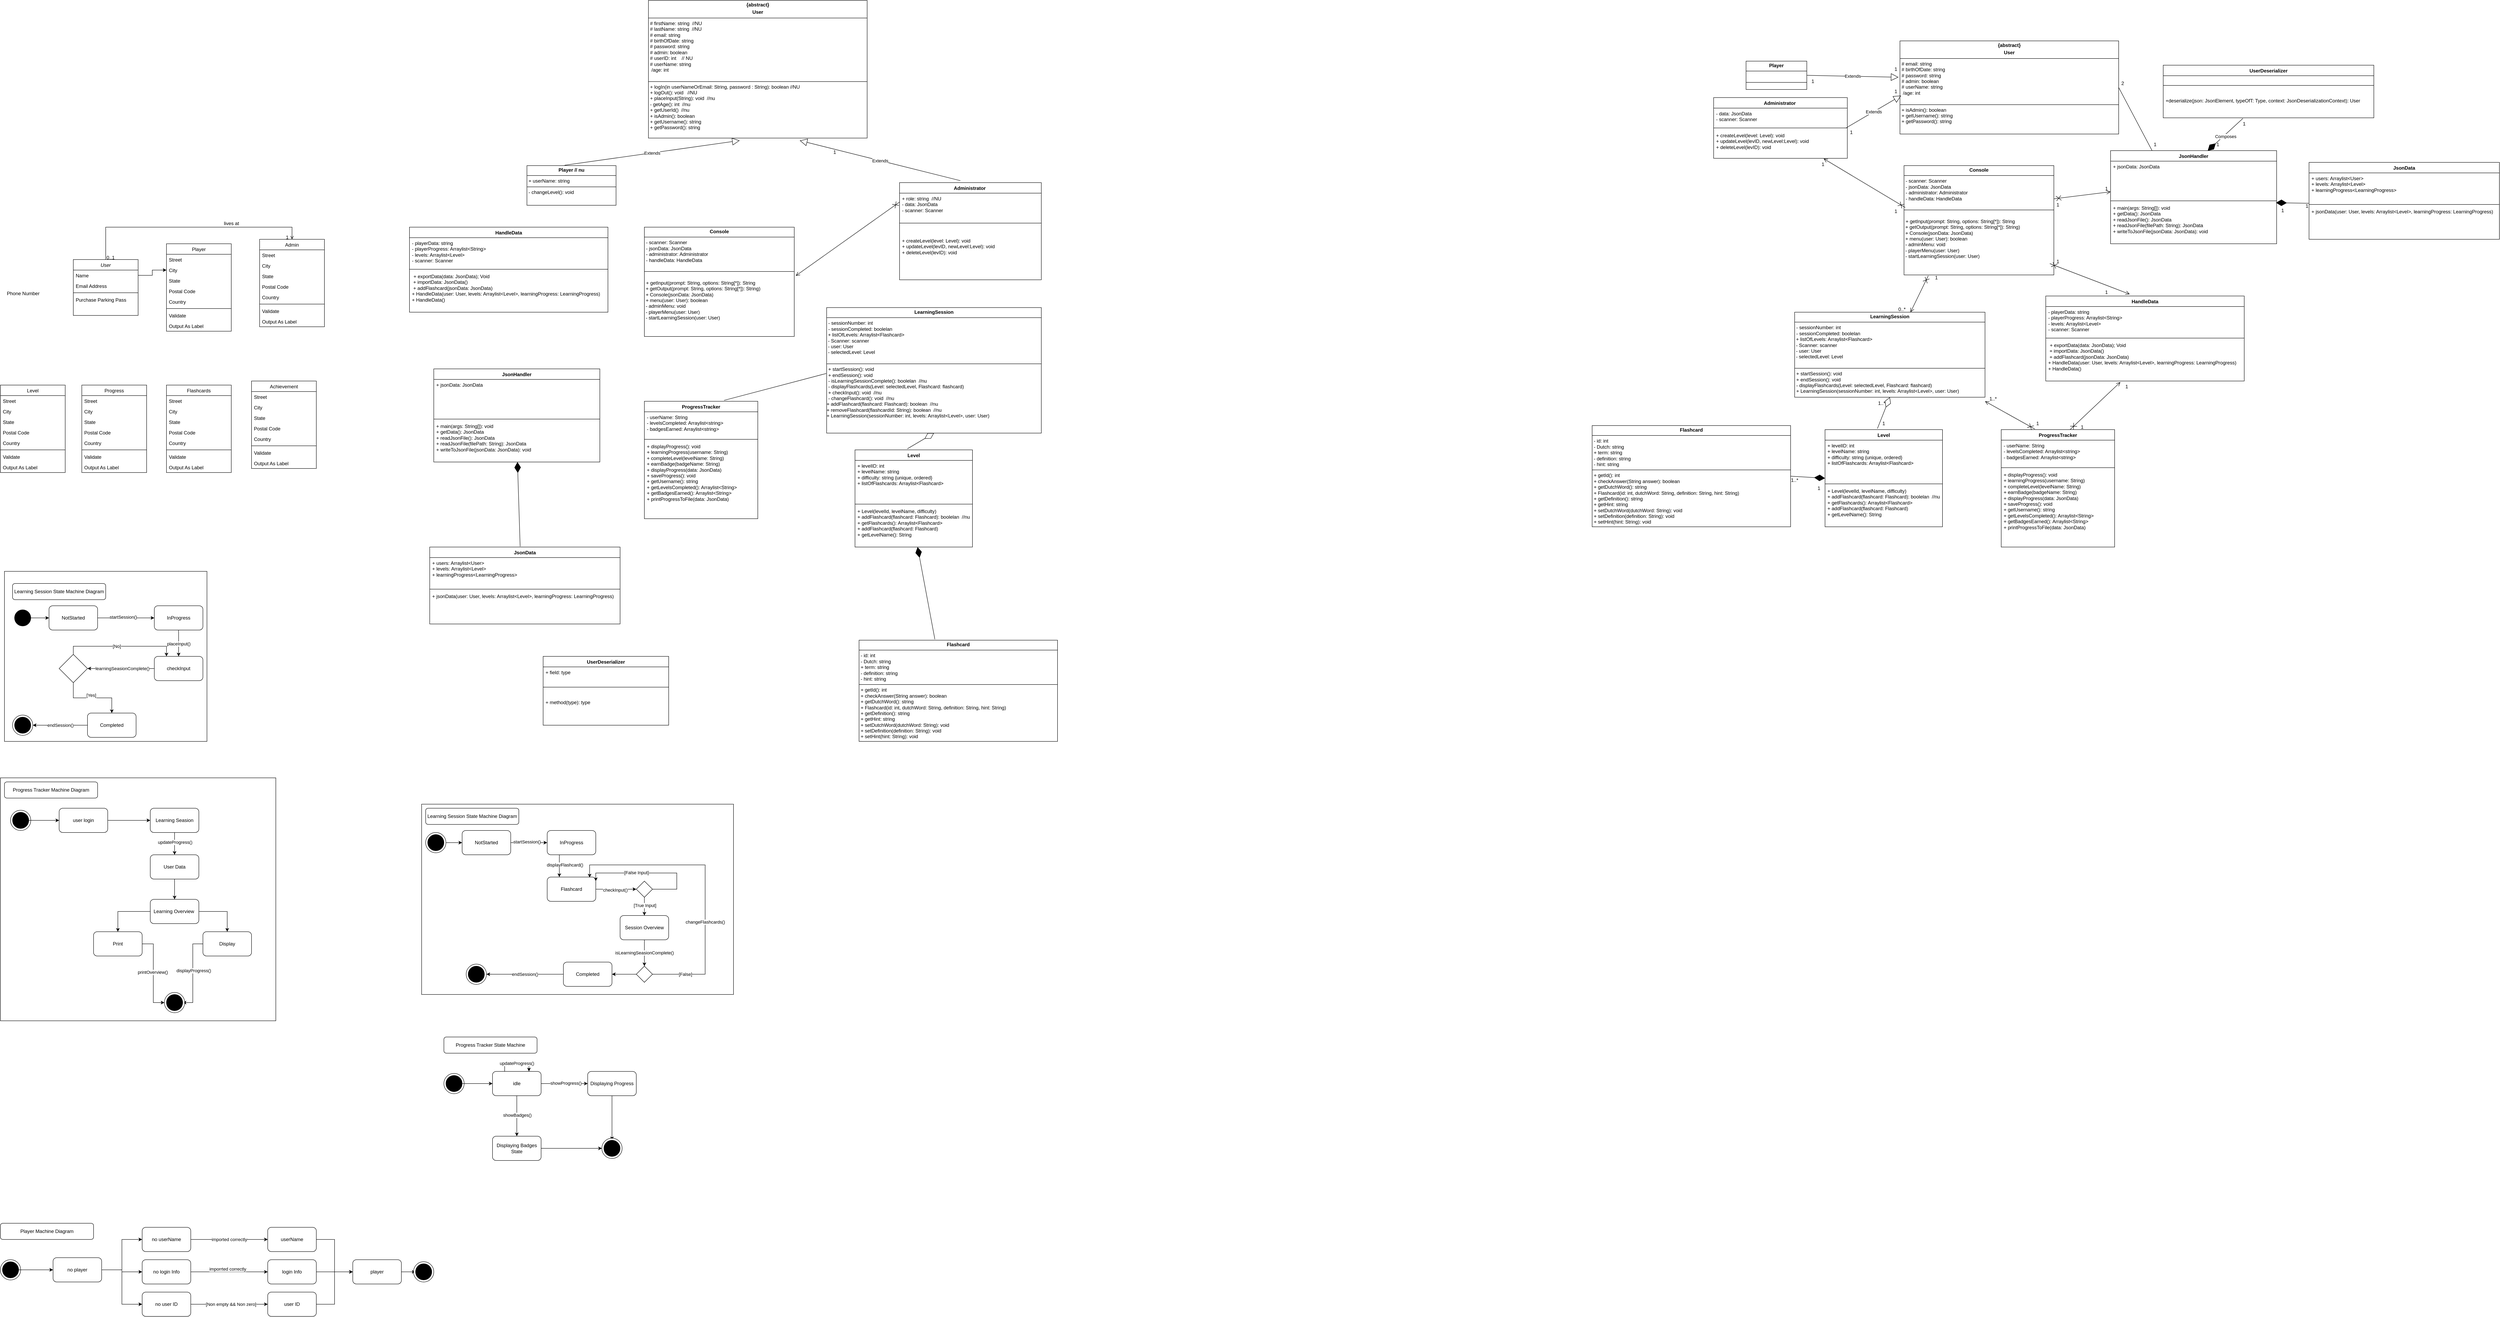 <mxfile version="24.2.1" type="github">
  <diagram name="Page-1" id="r3yXHVy3wjTCE7LiyF-z">
    <mxGraphModel dx="3507" dy="3269" grid="1" gridSize="10" guides="1" tooltips="1" connect="1" arrows="1" fold="1" page="1" pageScale="1" pageWidth="827" pageHeight="1169" math="0" shadow="0">
      <root>
        <mxCell id="0" />
        <mxCell id="1" parent="0" />
        <mxCell id="F9fR9Gw7HePgkh-NJreo-1" value="User" style="swimlane;fontStyle=2;align=center;verticalAlign=top;childLayout=stackLayout;horizontal=1;startSize=26;horizontalStack=0;resizeParent=1;resizeLast=0;collapsible=1;marginBottom=0;rounded=0;shadow=0;strokeWidth=1;" parent="1" vertex="1">
          <mxGeometry x="-460" y="-450" width="160" height="138" as="geometry">
            <mxRectangle x="230" y="140" width="160" height="26" as="alternateBounds" />
          </mxGeometry>
        </mxCell>
        <mxCell id="F9fR9Gw7HePgkh-NJreo-2" value="Name" style="text;align=left;verticalAlign=top;spacingLeft=4;spacingRight=4;overflow=hidden;rotatable=0;points=[[0,0.5],[1,0.5]];portConstraint=eastwest;" parent="F9fR9Gw7HePgkh-NJreo-1" vertex="1">
          <mxGeometry y="26" width="160" height="26" as="geometry" />
        </mxCell>
        <mxCell id="F9fR9Gw7HePgkh-NJreo-4" value="Email Address" style="text;align=left;verticalAlign=top;spacingLeft=4;spacingRight=4;overflow=hidden;rotatable=0;points=[[0,0.5],[1,0.5]];portConstraint=eastwest;rounded=0;shadow=0;html=0;" parent="F9fR9Gw7HePgkh-NJreo-1" vertex="1">
          <mxGeometry y="52" width="160" height="26" as="geometry" />
        </mxCell>
        <mxCell id="F9fR9Gw7HePgkh-NJreo-5" value="" style="line;html=1;strokeWidth=1;align=left;verticalAlign=middle;spacingTop=-1;spacingLeft=3;spacingRight=3;rotatable=0;labelPosition=right;points=[];portConstraint=eastwest;" parent="F9fR9Gw7HePgkh-NJreo-1" vertex="1">
          <mxGeometry y="78" width="160" height="8" as="geometry" />
        </mxCell>
        <mxCell id="F9fR9Gw7HePgkh-NJreo-6" value="Purchase Parking Pass" style="text;align=left;verticalAlign=top;spacingLeft=4;spacingRight=4;overflow=hidden;rotatable=0;points=[[0,0.5],[1,0.5]];portConstraint=eastwest;" parent="F9fR9Gw7HePgkh-NJreo-1" vertex="1">
          <mxGeometry y="86" width="160" height="26" as="geometry" />
        </mxCell>
        <mxCell id="F9fR9Gw7HePgkh-NJreo-18" value="Admin" style="swimlane;fontStyle=0;align=center;verticalAlign=top;childLayout=stackLayout;horizontal=1;startSize=26;horizontalStack=0;resizeParent=1;resizeLast=0;collapsible=1;marginBottom=0;rounded=0;shadow=0;strokeWidth=1;" parent="1" vertex="1">
          <mxGeometry y="-500" width="160" height="216" as="geometry">
            <mxRectangle x="550" y="140" width="160" height="26" as="alternateBounds" />
          </mxGeometry>
        </mxCell>
        <mxCell id="F9fR9Gw7HePgkh-NJreo-19" value="Street" style="text;align=left;verticalAlign=top;spacingLeft=4;spacingRight=4;overflow=hidden;rotatable=0;points=[[0,0.5],[1,0.5]];portConstraint=eastwest;" parent="F9fR9Gw7HePgkh-NJreo-18" vertex="1">
          <mxGeometry y="26" width="160" height="26" as="geometry" />
        </mxCell>
        <mxCell id="F9fR9Gw7HePgkh-NJreo-20" value="City" style="text;align=left;verticalAlign=top;spacingLeft=4;spacingRight=4;overflow=hidden;rotatable=0;points=[[0,0.5],[1,0.5]];portConstraint=eastwest;rounded=0;shadow=0;html=0;" parent="F9fR9Gw7HePgkh-NJreo-18" vertex="1">
          <mxGeometry y="52" width="160" height="26" as="geometry" />
        </mxCell>
        <mxCell id="F9fR9Gw7HePgkh-NJreo-21" value="State" style="text;align=left;verticalAlign=top;spacingLeft=4;spacingRight=4;overflow=hidden;rotatable=0;points=[[0,0.5],[1,0.5]];portConstraint=eastwest;rounded=0;shadow=0;html=0;" parent="F9fR9Gw7HePgkh-NJreo-18" vertex="1">
          <mxGeometry y="78" width="160" height="26" as="geometry" />
        </mxCell>
        <mxCell id="F9fR9Gw7HePgkh-NJreo-22" value="Postal Code" style="text;align=left;verticalAlign=top;spacingLeft=4;spacingRight=4;overflow=hidden;rotatable=0;points=[[0,0.5],[1,0.5]];portConstraint=eastwest;rounded=0;shadow=0;html=0;" parent="F9fR9Gw7HePgkh-NJreo-18" vertex="1">
          <mxGeometry y="104" width="160" height="26" as="geometry" />
        </mxCell>
        <mxCell id="F9fR9Gw7HePgkh-NJreo-23" value="Country" style="text;align=left;verticalAlign=top;spacingLeft=4;spacingRight=4;overflow=hidden;rotatable=0;points=[[0,0.5],[1,0.5]];portConstraint=eastwest;rounded=0;shadow=0;html=0;" parent="F9fR9Gw7HePgkh-NJreo-18" vertex="1">
          <mxGeometry y="130" width="160" height="26" as="geometry" />
        </mxCell>
        <mxCell id="F9fR9Gw7HePgkh-NJreo-24" value="" style="line;html=1;strokeWidth=1;align=left;verticalAlign=middle;spacingTop=-1;spacingLeft=3;spacingRight=3;rotatable=0;labelPosition=right;points=[];portConstraint=eastwest;" parent="F9fR9Gw7HePgkh-NJreo-18" vertex="1">
          <mxGeometry y="156" width="160" height="8" as="geometry" />
        </mxCell>
        <mxCell id="F9fR9Gw7HePgkh-NJreo-25" value="Validate" style="text;align=left;verticalAlign=top;spacingLeft=4;spacingRight=4;overflow=hidden;rotatable=0;points=[[0,0.5],[1,0.5]];portConstraint=eastwest;" parent="F9fR9Gw7HePgkh-NJreo-18" vertex="1">
          <mxGeometry y="164" width="160" height="26" as="geometry" />
        </mxCell>
        <mxCell id="F9fR9Gw7HePgkh-NJreo-26" value="Output As Label" style="text;align=left;verticalAlign=top;spacingLeft=4;spacingRight=4;overflow=hidden;rotatable=0;points=[[0,0.5],[1,0.5]];portConstraint=eastwest;" parent="F9fR9Gw7HePgkh-NJreo-18" vertex="1">
          <mxGeometry y="190" width="160" height="26" as="geometry" />
        </mxCell>
        <mxCell id="F9fR9Gw7HePgkh-NJreo-27" value="" style="endArrow=open;shadow=0;strokeWidth=1;rounded=0;endFill=1;edgeStyle=elbowEdgeStyle;elbow=vertical;" parent="1" source="F9fR9Gw7HePgkh-NJreo-1" target="F9fR9Gw7HePgkh-NJreo-18" edge="1">
          <mxGeometry x="0.5" y="41" relative="1" as="geometry">
            <mxPoint x="280" y="92" as="sourcePoint" />
            <mxPoint x="440" y="92" as="targetPoint" />
            <mxPoint x="-40" y="32" as="offset" />
            <Array as="points">
              <mxPoint x="-160" y="-530" />
            </Array>
          </mxGeometry>
        </mxCell>
        <mxCell id="F9fR9Gw7HePgkh-NJreo-28" value="0..1" style="resizable=0;align=left;verticalAlign=bottom;labelBackgroundColor=none;fontSize=12;" parent="F9fR9Gw7HePgkh-NJreo-27" connectable="0" vertex="1">
          <mxGeometry x="-1" relative="1" as="geometry">
            <mxPoint y="4" as="offset" />
          </mxGeometry>
        </mxCell>
        <mxCell id="F9fR9Gw7HePgkh-NJreo-29" value="1" style="resizable=0;align=right;verticalAlign=bottom;labelBackgroundColor=none;fontSize=12;" parent="F9fR9Gw7HePgkh-NJreo-27" connectable="0" vertex="1">
          <mxGeometry x="1" relative="1" as="geometry">
            <mxPoint x="-7" y="4" as="offset" />
          </mxGeometry>
        </mxCell>
        <mxCell id="F9fR9Gw7HePgkh-NJreo-30" value="lives at" style="text;html=1;resizable=0;points=[];;align=center;verticalAlign=middle;labelBackgroundColor=none;rounded=0;shadow=0;strokeWidth=1;fontSize=12;" parent="F9fR9Gw7HePgkh-NJreo-27" vertex="1" connectable="0">
          <mxGeometry x="0.5" y="49" relative="1" as="geometry">
            <mxPoint x="-38" y="40" as="offset" />
          </mxGeometry>
        </mxCell>
        <mxCell id="F9fR9Gw7HePgkh-NJreo-31" value="Player" style="swimlane;fontStyle=0;align=center;verticalAlign=top;childLayout=stackLayout;horizontal=1;startSize=26;horizontalStack=0;resizeParent=1;resizeLast=0;collapsible=1;marginBottom=0;rounded=0;shadow=0;strokeWidth=1;" parent="1" vertex="1">
          <mxGeometry x="-230" y="-489" width="160" height="216" as="geometry">
            <mxRectangle x="550" y="140" width="160" height="26" as="alternateBounds" />
          </mxGeometry>
        </mxCell>
        <mxCell id="F9fR9Gw7HePgkh-NJreo-32" value="Street" style="text;align=left;verticalAlign=top;spacingLeft=4;spacingRight=4;overflow=hidden;rotatable=0;points=[[0,0.5],[1,0.5]];portConstraint=eastwest;" parent="F9fR9Gw7HePgkh-NJreo-31" vertex="1">
          <mxGeometry y="26" width="160" height="26" as="geometry" />
        </mxCell>
        <mxCell id="F9fR9Gw7HePgkh-NJreo-33" value="City" style="text;align=left;verticalAlign=top;spacingLeft=4;spacingRight=4;overflow=hidden;rotatable=0;points=[[0,0.5],[1,0.5]];portConstraint=eastwest;rounded=0;shadow=0;html=0;" parent="F9fR9Gw7HePgkh-NJreo-31" vertex="1">
          <mxGeometry y="52" width="160" height="26" as="geometry" />
        </mxCell>
        <mxCell id="F9fR9Gw7HePgkh-NJreo-34" value="State" style="text;align=left;verticalAlign=top;spacingLeft=4;spacingRight=4;overflow=hidden;rotatable=0;points=[[0,0.5],[1,0.5]];portConstraint=eastwest;rounded=0;shadow=0;html=0;" parent="F9fR9Gw7HePgkh-NJreo-31" vertex="1">
          <mxGeometry y="78" width="160" height="26" as="geometry" />
        </mxCell>
        <mxCell id="F9fR9Gw7HePgkh-NJreo-35" value="Postal Code" style="text;align=left;verticalAlign=top;spacingLeft=4;spacingRight=4;overflow=hidden;rotatable=0;points=[[0,0.5],[1,0.5]];portConstraint=eastwest;rounded=0;shadow=0;html=0;" parent="F9fR9Gw7HePgkh-NJreo-31" vertex="1">
          <mxGeometry y="104" width="160" height="26" as="geometry" />
        </mxCell>
        <mxCell id="F9fR9Gw7HePgkh-NJreo-36" value="Country" style="text;align=left;verticalAlign=top;spacingLeft=4;spacingRight=4;overflow=hidden;rotatable=0;points=[[0,0.5],[1,0.5]];portConstraint=eastwest;rounded=0;shadow=0;html=0;" parent="F9fR9Gw7HePgkh-NJreo-31" vertex="1">
          <mxGeometry y="130" width="160" height="26" as="geometry" />
        </mxCell>
        <mxCell id="F9fR9Gw7HePgkh-NJreo-37" value="" style="line;html=1;strokeWidth=1;align=left;verticalAlign=middle;spacingTop=-1;spacingLeft=3;spacingRight=3;rotatable=0;labelPosition=right;points=[];portConstraint=eastwest;" parent="F9fR9Gw7HePgkh-NJreo-31" vertex="1">
          <mxGeometry y="156" width="160" height="8" as="geometry" />
        </mxCell>
        <mxCell id="F9fR9Gw7HePgkh-NJreo-38" value="Validate" style="text;align=left;verticalAlign=top;spacingLeft=4;spacingRight=4;overflow=hidden;rotatable=0;points=[[0,0.5],[1,0.5]];portConstraint=eastwest;" parent="F9fR9Gw7HePgkh-NJreo-31" vertex="1">
          <mxGeometry y="164" width="160" height="26" as="geometry" />
        </mxCell>
        <mxCell id="F9fR9Gw7HePgkh-NJreo-39" value="Output As Label" style="text;align=left;verticalAlign=top;spacingLeft=4;spacingRight=4;overflow=hidden;rotatable=0;points=[[0,0.5],[1,0.5]];portConstraint=eastwest;" parent="F9fR9Gw7HePgkh-NJreo-31" vertex="1">
          <mxGeometry y="190" width="160" height="26" as="geometry" />
        </mxCell>
        <mxCell id="F9fR9Gw7HePgkh-NJreo-41" style="edgeStyle=orthogonalEdgeStyle;rounded=0;orthogonalLoop=1;jettySize=auto;html=1;exitX=1;exitY=0.5;exitDx=0;exitDy=0;entryX=0;entryY=0.5;entryDx=0;entryDy=0;" parent="1" source="F9fR9Gw7HePgkh-NJreo-2" target="F9fR9Gw7HePgkh-NJreo-33" edge="1">
          <mxGeometry relative="1" as="geometry" />
        </mxCell>
        <mxCell id="F9fR9Gw7HePgkh-NJreo-43" value="Level" style="swimlane;fontStyle=0;align=center;verticalAlign=top;childLayout=stackLayout;horizontal=1;startSize=26;horizontalStack=0;resizeParent=1;resizeLast=0;collapsible=1;marginBottom=0;rounded=0;shadow=0;strokeWidth=1;" parent="1" vertex="1">
          <mxGeometry x="-640" y="-140" width="160" height="216" as="geometry">
            <mxRectangle x="550" y="140" width="160" height="26" as="alternateBounds" />
          </mxGeometry>
        </mxCell>
        <mxCell id="F9fR9Gw7HePgkh-NJreo-44" value="Street" style="text;align=left;verticalAlign=top;spacingLeft=4;spacingRight=4;overflow=hidden;rotatable=0;points=[[0,0.5],[1,0.5]];portConstraint=eastwest;" parent="F9fR9Gw7HePgkh-NJreo-43" vertex="1">
          <mxGeometry y="26" width="160" height="26" as="geometry" />
        </mxCell>
        <mxCell id="F9fR9Gw7HePgkh-NJreo-45" value="City" style="text;align=left;verticalAlign=top;spacingLeft=4;spacingRight=4;overflow=hidden;rotatable=0;points=[[0,0.5],[1,0.5]];portConstraint=eastwest;rounded=0;shadow=0;html=0;" parent="F9fR9Gw7HePgkh-NJreo-43" vertex="1">
          <mxGeometry y="52" width="160" height="26" as="geometry" />
        </mxCell>
        <mxCell id="F9fR9Gw7HePgkh-NJreo-46" value="State" style="text;align=left;verticalAlign=top;spacingLeft=4;spacingRight=4;overflow=hidden;rotatable=0;points=[[0,0.5],[1,0.5]];portConstraint=eastwest;rounded=0;shadow=0;html=0;" parent="F9fR9Gw7HePgkh-NJreo-43" vertex="1">
          <mxGeometry y="78" width="160" height="26" as="geometry" />
        </mxCell>
        <mxCell id="F9fR9Gw7HePgkh-NJreo-47" value="Postal Code" style="text;align=left;verticalAlign=top;spacingLeft=4;spacingRight=4;overflow=hidden;rotatable=0;points=[[0,0.5],[1,0.5]];portConstraint=eastwest;rounded=0;shadow=0;html=0;" parent="F9fR9Gw7HePgkh-NJreo-43" vertex="1">
          <mxGeometry y="104" width="160" height="26" as="geometry" />
        </mxCell>
        <mxCell id="F9fR9Gw7HePgkh-NJreo-48" value="Country" style="text;align=left;verticalAlign=top;spacingLeft=4;spacingRight=4;overflow=hidden;rotatable=0;points=[[0,0.5],[1,0.5]];portConstraint=eastwest;rounded=0;shadow=0;html=0;" parent="F9fR9Gw7HePgkh-NJreo-43" vertex="1">
          <mxGeometry y="130" width="160" height="26" as="geometry" />
        </mxCell>
        <mxCell id="F9fR9Gw7HePgkh-NJreo-49" value="" style="line;html=1;strokeWidth=1;align=left;verticalAlign=middle;spacingTop=-1;spacingLeft=3;spacingRight=3;rotatable=0;labelPosition=right;points=[];portConstraint=eastwest;" parent="F9fR9Gw7HePgkh-NJreo-43" vertex="1">
          <mxGeometry y="156" width="160" height="8" as="geometry" />
        </mxCell>
        <mxCell id="F9fR9Gw7HePgkh-NJreo-50" value="Validate" style="text;align=left;verticalAlign=top;spacingLeft=4;spacingRight=4;overflow=hidden;rotatable=0;points=[[0,0.5],[1,0.5]];portConstraint=eastwest;" parent="F9fR9Gw7HePgkh-NJreo-43" vertex="1">
          <mxGeometry y="164" width="160" height="26" as="geometry" />
        </mxCell>
        <mxCell id="F9fR9Gw7HePgkh-NJreo-51" value="Output As Label" style="text;align=left;verticalAlign=top;spacingLeft=4;spacingRight=4;overflow=hidden;rotatable=0;points=[[0,0.5],[1,0.5]];portConstraint=eastwest;" parent="F9fR9Gw7HePgkh-NJreo-43" vertex="1">
          <mxGeometry y="190" width="160" height="26" as="geometry" />
        </mxCell>
        <mxCell id="F9fR9Gw7HePgkh-NJreo-52" value="Progress" style="swimlane;fontStyle=0;align=center;verticalAlign=top;childLayout=stackLayout;horizontal=1;startSize=26;horizontalStack=0;resizeParent=1;resizeLast=0;collapsible=1;marginBottom=0;rounded=0;shadow=0;strokeWidth=1;" parent="1" vertex="1">
          <mxGeometry x="-439" y="-140" width="160" height="216" as="geometry">
            <mxRectangle x="550" y="140" width="160" height="26" as="alternateBounds" />
          </mxGeometry>
        </mxCell>
        <mxCell id="F9fR9Gw7HePgkh-NJreo-53" value="Street" style="text;align=left;verticalAlign=top;spacingLeft=4;spacingRight=4;overflow=hidden;rotatable=0;points=[[0,0.5],[1,0.5]];portConstraint=eastwest;" parent="F9fR9Gw7HePgkh-NJreo-52" vertex="1">
          <mxGeometry y="26" width="160" height="26" as="geometry" />
        </mxCell>
        <mxCell id="F9fR9Gw7HePgkh-NJreo-54" value="City" style="text;align=left;verticalAlign=top;spacingLeft=4;spacingRight=4;overflow=hidden;rotatable=0;points=[[0,0.5],[1,0.5]];portConstraint=eastwest;rounded=0;shadow=0;html=0;" parent="F9fR9Gw7HePgkh-NJreo-52" vertex="1">
          <mxGeometry y="52" width="160" height="26" as="geometry" />
        </mxCell>
        <mxCell id="F9fR9Gw7HePgkh-NJreo-55" value="State" style="text;align=left;verticalAlign=top;spacingLeft=4;spacingRight=4;overflow=hidden;rotatable=0;points=[[0,0.5],[1,0.5]];portConstraint=eastwest;rounded=0;shadow=0;html=0;" parent="F9fR9Gw7HePgkh-NJreo-52" vertex="1">
          <mxGeometry y="78" width="160" height="26" as="geometry" />
        </mxCell>
        <mxCell id="F9fR9Gw7HePgkh-NJreo-56" value="Postal Code" style="text;align=left;verticalAlign=top;spacingLeft=4;spacingRight=4;overflow=hidden;rotatable=0;points=[[0,0.5],[1,0.5]];portConstraint=eastwest;rounded=0;shadow=0;html=0;" parent="F9fR9Gw7HePgkh-NJreo-52" vertex="1">
          <mxGeometry y="104" width="160" height="26" as="geometry" />
        </mxCell>
        <mxCell id="F9fR9Gw7HePgkh-NJreo-57" value="Country" style="text;align=left;verticalAlign=top;spacingLeft=4;spacingRight=4;overflow=hidden;rotatable=0;points=[[0,0.5],[1,0.5]];portConstraint=eastwest;rounded=0;shadow=0;html=0;" parent="F9fR9Gw7HePgkh-NJreo-52" vertex="1">
          <mxGeometry y="130" width="160" height="26" as="geometry" />
        </mxCell>
        <mxCell id="F9fR9Gw7HePgkh-NJreo-58" value="" style="line;html=1;strokeWidth=1;align=left;verticalAlign=middle;spacingTop=-1;spacingLeft=3;spacingRight=3;rotatable=0;labelPosition=right;points=[];portConstraint=eastwest;" parent="F9fR9Gw7HePgkh-NJreo-52" vertex="1">
          <mxGeometry y="156" width="160" height="8" as="geometry" />
        </mxCell>
        <mxCell id="F9fR9Gw7HePgkh-NJreo-59" value="Validate" style="text;align=left;verticalAlign=top;spacingLeft=4;spacingRight=4;overflow=hidden;rotatable=0;points=[[0,0.5],[1,0.5]];portConstraint=eastwest;" parent="F9fR9Gw7HePgkh-NJreo-52" vertex="1">
          <mxGeometry y="164" width="160" height="26" as="geometry" />
        </mxCell>
        <mxCell id="F9fR9Gw7HePgkh-NJreo-60" value="Output As Label" style="text;align=left;verticalAlign=top;spacingLeft=4;spacingRight=4;overflow=hidden;rotatable=0;points=[[0,0.5],[1,0.5]];portConstraint=eastwest;" parent="F9fR9Gw7HePgkh-NJreo-52" vertex="1">
          <mxGeometry y="190" width="160" height="26" as="geometry" />
        </mxCell>
        <mxCell id="F9fR9Gw7HePgkh-NJreo-61" value="Flashcards" style="swimlane;fontStyle=0;align=center;verticalAlign=top;childLayout=stackLayout;horizontal=1;startSize=26;horizontalStack=0;resizeParent=1;resizeLast=0;collapsible=1;marginBottom=0;rounded=0;shadow=0;strokeWidth=1;" parent="1" vertex="1">
          <mxGeometry x="-230" y="-140" width="160" height="216" as="geometry">
            <mxRectangle x="550" y="140" width="160" height="26" as="alternateBounds" />
          </mxGeometry>
        </mxCell>
        <mxCell id="F9fR9Gw7HePgkh-NJreo-62" value="Street" style="text;align=left;verticalAlign=top;spacingLeft=4;spacingRight=4;overflow=hidden;rotatable=0;points=[[0,0.5],[1,0.5]];portConstraint=eastwest;" parent="F9fR9Gw7HePgkh-NJreo-61" vertex="1">
          <mxGeometry y="26" width="160" height="26" as="geometry" />
        </mxCell>
        <mxCell id="F9fR9Gw7HePgkh-NJreo-63" value="City" style="text;align=left;verticalAlign=top;spacingLeft=4;spacingRight=4;overflow=hidden;rotatable=0;points=[[0,0.5],[1,0.5]];portConstraint=eastwest;rounded=0;shadow=0;html=0;" parent="F9fR9Gw7HePgkh-NJreo-61" vertex="1">
          <mxGeometry y="52" width="160" height="26" as="geometry" />
        </mxCell>
        <mxCell id="F9fR9Gw7HePgkh-NJreo-64" value="State" style="text;align=left;verticalAlign=top;spacingLeft=4;spacingRight=4;overflow=hidden;rotatable=0;points=[[0,0.5],[1,0.5]];portConstraint=eastwest;rounded=0;shadow=0;html=0;" parent="F9fR9Gw7HePgkh-NJreo-61" vertex="1">
          <mxGeometry y="78" width="160" height="26" as="geometry" />
        </mxCell>
        <mxCell id="F9fR9Gw7HePgkh-NJreo-65" value="Postal Code" style="text;align=left;verticalAlign=top;spacingLeft=4;spacingRight=4;overflow=hidden;rotatable=0;points=[[0,0.5],[1,0.5]];portConstraint=eastwest;rounded=0;shadow=0;html=0;" parent="F9fR9Gw7HePgkh-NJreo-61" vertex="1">
          <mxGeometry y="104" width="160" height="26" as="geometry" />
        </mxCell>
        <mxCell id="F9fR9Gw7HePgkh-NJreo-66" value="Country" style="text;align=left;verticalAlign=top;spacingLeft=4;spacingRight=4;overflow=hidden;rotatable=0;points=[[0,0.5],[1,0.5]];portConstraint=eastwest;rounded=0;shadow=0;html=0;" parent="F9fR9Gw7HePgkh-NJreo-61" vertex="1">
          <mxGeometry y="130" width="160" height="26" as="geometry" />
        </mxCell>
        <mxCell id="F9fR9Gw7HePgkh-NJreo-67" value="" style="line;html=1;strokeWidth=1;align=left;verticalAlign=middle;spacingTop=-1;spacingLeft=3;spacingRight=3;rotatable=0;labelPosition=right;points=[];portConstraint=eastwest;" parent="F9fR9Gw7HePgkh-NJreo-61" vertex="1">
          <mxGeometry y="156" width="160" height="8" as="geometry" />
        </mxCell>
        <mxCell id="F9fR9Gw7HePgkh-NJreo-68" value="Validate" style="text;align=left;verticalAlign=top;spacingLeft=4;spacingRight=4;overflow=hidden;rotatable=0;points=[[0,0.5],[1,0.5]];portConstraint=eastwest;" parent="F9fR9Gw7HePgkh-NJreo-61" vertex="1">
          <mxGeometry y="164" width="160" height="26" as="geometry" />
        </mxCell>
        <mxCell id="F9fR9Gw7HePgkh-NJreo-69" value="Output As Label" style="text;align=left;verticalAlign=top;spacingLeft=4;spacingRight=4;overflow=hidden;rotatable=0;points=[[0,0.5],[1,0.5]];portConstraint=eastwest;" parent="F9fR9Gw7HePgkh-NJreo-61" vertex="1">
          <mxGeometry y="190" width="160" height="26" as="geometry" />
        </mxCell>
        <mxCell id="F9fR9Gw7HePgkh-NJreo-70" value="Achievement" style="swimlane;fontStyle=0;align=center;verticalAlign=top;childLayout=stackLayout;horizontal=1;startSize=26;horizontalStack=0;resizeParent=1;resizeLast=0;collapsible=1;marginBottom=0;rounded=0;shadow=0;strokeWidth=1;" parent="1" vertex="1">
          <mxGeometry x="-20" y="-150" width="160" height="216" as="geometry">
            <mxRectangle x="550" y="140" width="160" height="26" as="alternateBounds" />
          </mxGeometry>
        </mxCell>
        <mxCell id="F9fR9Gw7HePgkh-NJreo-71" value="Street" style="text;align=left;verticalAlign=top;spacingLeft=4;spacingRight=4;overflow=hidden;rotatable=0;points=[[0,0.5],[1,0.5]];portConstraint=eastwest;" parent="F9fR9Gw7HePgkh-NJreo-70" vertex="1">
          <mxGeometry y="26" width="160" height="26" as="geometry" />
        </mxCell>
        <mxCell id="F9fR9Gw7HePgkh-NJreo-72" value="City" style="text;align=left;verticalAlign=top;spacingLeft=4;spacingRight=4;overflow=hidden;rotatable=0;points=[[0,0.5],[1,0.5]];portConstraint=eastwest;rounded=0;shadow=0;html=0;" parent="F9fR9Gw7HePgkh-NJreo-70" vertex="1">
          <mxGeometry y="52" width="160" height="26" as="geometry" />
        </mxCell>
        <mxCell id="F9fR9Gw7HePgkh-NJreo-73" value="State" style="text;align=left;verticalAlign=top;spacingLeft=4;spacingRight=4;overflow=hidden;rotatable=0;points=[[0,0.5],[1,0.5]];portConstraint=eastwest;rounded=0;shadow=0;html=0;" parent="F9fR9Gw7HePgkh-NJreo-70" vertex="1">
          <mxGeometry y="78" width="160" height="26" as="geometry" />
        </mxCell>
        <mxCell id="F9fR9Gw7HePgkh-NJreo-74" value="Postal Code" style="text;align=left;verticalAlign=top;spacingLeft=4;spacingRight=4;overflow=hidden;rotatable=0;points=[[0,0.5],[1,0.5]];portConstraint=eastwest;rounded=0;shadow=0;html=0;" parent="F9fR9Gw7HePgkh-NJreo-70" vertex="1">
          <mxGeometry y="104" width="160" height="26" as="geometry" />
        </mxCell>
        <mxCell id="F9fR9Gw7HePgkh-NJreo-75" value="Country" style="text;align=left;verticalAlign=top;spacingLeft=4;spacingRight=4;overflow=hidden;rotatable=0;points=[[0,0.5],[1,0.5]];portConstraint=eastwest;rounded=0;shadow=0;html=0;" parent="F9fR9Gw7HePgkh-NJreo-70" vertex="1">
          <mxGeometry y="130" width="160" height="26" as="geometry" />
        </mxCell>
        <mxCell id="F9fR9Gw7HePgkh-NJreo-76" value="" style="line;html=1;strokeWidth=1;align=left;verticalAlign=middle;spacingTop=-1;spacingLeft=3;spacingRight=3;rotatable=0;labelPosition=right;points=[];portConstraint=eastwest;" parent="F9fR9Gw7HePgkh-NJreo-70" vertex="1">
          <mxGeometry y="156" width="160" height="8" as="geometry" />
        </mxCell>
        <mxCell id="F9fR9Gw7HePgkh-NJreo-77" value="Validate" style="text;align=left;verticalAlign=top;spacingLeft=4;spacingRight=4;overflow=hidden;rotatable=0;points=[[0,0.5],[1,0.5]];portConstraint=eastwest;" parent="F9fR9Gw7HePgkh-NJreo-70" vertex="1">
          <mxGeometry y="164" width="160" height="26" as="geometry" />
        </mxCell>
        <mxCell id="F9fR9Gw7HePgkh-NJreo-78" value="Output As Label" style="text;align=left;verticalAlign=top;spacingLeft=4;spacingRight=4;overflow=hidden;rotatable=0;points=[[0,0.5],[1,0.5]];portConstraint=eastwest;" parent="F9fR9Gw7HePgkh-NJreo-70" vertex="1">
          <mxGeometry y="190" width="160" height="26" as="geometry" />
        </mxCell>
        <mxCell id="F9fR9Gw7HePgkh-NJreo-3" value="Phone Number" style="text;align=left;verticalAlign=top;spacingLeft=4;spacingRight=4;overflow=hidden;rotatable=0;points=[[0,0.5],[1,0.5]];portConstraint=eastwest;rounded=0;shadow=0;html=0;" parent="1" vertex="1">
          <mxGeometry x="-630" y="-380" width="160" height="26" as="geometry" />
        </mxCell>
        <mxCell id="k1Eapjv-2Vpnyby0Hg6Q-5" value="&lt;p style=&quot;margin:0px;margin-top:4px;text-align:center;&quot;&gt;&lt;b&gt;{abstract}&lt;/b&gt;&lt;/p&gt;&lt;p style=&quot;margin:0px;margin-top:4px;text-align:center;&quot;&gt;&lt;b&gt;User&lt;/b&gt;&lt;/p&gt;&lt;hr size=&quot;1&quot; style=&quot;border-style:solid;&quot;&gt;&lt;p style=&quot;margin:0px;margin-left:4px;&quot;&gt;# firstName: string &amp;nbsp;//NU&lt;br&gt;&lt;/p&gt;&lt;p style=&quot;margin:0px;margin-left:4px;&quot;&gt;# lastName: string &amp;nbsp;//NU&lt;br&gt;&lt;/p&gt;&lt;p style=&quot;margin:0px;margin-left:4px;&quot;&gt;# email: string&lt;/p&gt;&lt;p style=&quot;margin:0px;margin-left:4px;&quot;&gt;# birthOfDate: string&lt;br&gt;&lt;/p&gt;&lt;p style=&quot;margin:0px;margin-left:4px;&quot;&gt;# password: string&lt;/p&gt;&lt;p style=&quot;margin:0px;margin-left:4px;&quot;&gt;# admin: boolean&lt;/p&gt;&lt;p style=&quot;margin: 0px 0px 0px 4px;&quot;&gt;# userID: int &amp;nbsp; &amp;nbsp;// NU&lt;/p&gt;&lt;p style=&quot;margin: 0px 0px 0px 4px;&quot;&gt;# userName: string&lt;/p&gt;&lt;p style=&quot;margin:0px;margin-left:4px;&quot;&gt;&amp;nbsp;/age: int&lt;/p&gt;&lt;p style=&quot;margin:0px;margin-left:4px;&quot;&gt;&lt;br&gt;&lt;/p&gt;&lt;hr size=&quot;1&quot; style=&quot;border-style:solid;&quot;&gt;&lt;p style=&quot;margin:0px;margin-left:4px;&quot;&gt;+ logIn(in userNameOrEmail: String, password : String): boolean //NU&lt;/p&gt;&lt;p style=&quot;margin:0px;margin-left:4px;&quot;&gt;+ logOut(): void &amp;nbsp; //NU&lt;/p&gt;&lt;p style=&quot;margin:0px;margin-left:4px;&quot;&gt;+ placeInput(String): void &amp;nbsp;//nu&lt;br&gt;&lt;/p&gt;&lt;p style=&quot;margin:0px;margin-left:4px;&quot;&gt;- getAge(): int &amp;nbsp;//nu&lt;br&gt;&lt;/p&gt;&lt;p style=&quot;margin:0px;margin-left:4px;&quot;&gt;+ getUserId() &amp;nbsp;//nu&lt;/p&gt;&lt;p style=&quot;margin:0px;margin-left:4px;&quot;&gt;+ isAdmin(): boolean&lt;/p&gt;&lt;p style=&quot;margin:0px;margin-left:4px;&quot;&gt;+ getUsername(): string&lt;/p&gt;&lt;p style=&quot;margin:0px;margin-left:4px;&quot;&gt;+ getPassword(): string&lt;/p&gt;&lt;p style=&quot;margin:0px;margin-left:4px;&quot;&gt;&lt;br&gt;&lt;/p&gt;&lt;div&gt;&lt;br&gt;&lt;/div&gt;" style="verticalAlign=top;align=left;overflow=fill;html=1;whiteSpace=wrap;" parent="1" vertex="1">
          <mxGeometry x="960" y="-1090" width="540" height="340" as="geometry" />
        </mxCell>
        <mxCell id="k1Eapjv-2Vpnyby0Hg6Q-21" value="Administrator&amp;nbsp;" style="swimlane;fontStyle=1;align=center;verticalAlign=top;childLayout=stackLayout;horizontal=1;startSize=26;horizontalStack=0;resizeParent=1;resizeParentMax=0;resizeLast=0;collapsible=1;marginBottom=0;whiteSpace=wrap;html=1;" parent="1" vertex="1">
          <mxGeometry x="1580" y="-640" width="350" height="240" as="geometry">
            <mxRectangle x="1430" y="-794" width="110" height="30" as="alternateBounds" />
          </mxGeometry>
        </mxCell>
        <mxCell id="k1Eapjv-2Vpnyby0Hg6Q-22" value="+ role: string &amp;nbsp;//NU&lt;div&gt;- data: JsonData&lt;/div&gt;&lt;div&gt;- scanner: Scanner&lt;/div&gt;" style="text;strokeColor=none;fillColor=none;align=left;verticalAlign=top;spacingLeft=4;spacingRight=4;overflow=hidden;rotatable=0;points=[[0,0.5],[1,0.5]];portConstraint=eastwest;whiteSpace=wrap;html=1;" parent="k1Eapjv-2Vpnyby0Hg6Q-21" vertex="1">
          <mxGeometry y="26" width="350" height="44" as="geometry" />
        </mxCell>
        <mxCell id="k1Eapjv-2Vpnyby0Hg6Q-23" value="" style="line;strokeWidth=1;fillColor=none;align=left;verticalAlign=middle;spacingTop=-1;spacingLeft=3;spacingRight=3;rotatable=0;labelPosition=right;points=[];portConstraint=eastwest;strokeColor=inherit;" parent="k1Eapjv-2Vpnyby0Hg6Q-21" vertex="1">
          <mxGeometry y="70" width="350" height="60" as="geometry" />
        </mxCell>
        <mxCell id="k1Eapjv-2Vpnyby0Hg6Q-24" value="+ createLevel(level: Level): void&lt;div&gt;+ updateLevel(levID, newLevel:Level): void&lt;/div&gt;&lt;div&gt;+ deleteLevel(levID): void&lt;/div&gt;" style="text;strokeColor=none;fillColor=none;align=left;verticalAlign=top;spacingLeft=4;spacingRight=4;overflow=hidden;rotatable=0;points=[[0,0.5],[1,0.5]];portConstraint=eastwest;whiteSpace=wrap;html=1;" parent="k1Eapjv-2Vpnyby0Hg6Q-21" vertex="1">
          <mxGeometry y="130" width="350" height="110" as="geometry" />
        </mxCell>
        <mxCell id="aI47cx-tWW-oVfBbG1oZ-2" value="ProgressTracker" style="swimlane;fontStyle=1;align=center;verticalAlign=top;childLayout=stackLayout;horizontal=1;startSize=26;horizontalStack=0;resizeParent=1;resizeParentMax=0;resizeLast=0;collapsible=1;marginBottom=0;whiteSpace=wrap;html=1;" parent="1" vertex="1">
          <mxGeometry x="950" y="-100" width="280" height="290" as="geometry" />
        </mxCell>
        <mxCell id="aI47cx-tWW-oVfBbG1oZ-3" value="&lt;div&gt;- userName: String&lt;/div&gt;- levelsCompleted: Arraylist&amp;lt;string&amp;gt;&lt;div&gt;- badgesEarned: Arraylist&amp;lt;string&amp;gt;&lt;/div&gt;" style="text;strokeColor=none;fillColor=none;align=left;verticalAlign=top;spacingLeft=4;spacingRight=4;overflow=hidden;rotatable=0;points=[[0,0.5],[1,0.5]];portConstraint=eastwest;whiteSpace=wrap;html=1;" parent="aI47cx-tWW-oVfBbG1oZ-2" vertex="1">
          <mxGeometry y="26" width="280" height="64" as="geometry" />
        </mxCell>
        <mxCell id="aI47cx-tWW-oVfBbG1oZ-4" value="" style="line;strokeWidth=1;fillColor=none;align=left;verticalAlign=middle;spacingTop=-1;spacingLeft=3;spacingRight=3;rotatable=0;labelPosition=right;points=[];portConstraint=eastwest;strokeColor=inherit;" parent="aI47cx-tWW-oVfBbG1oZ-2" vertex="1">
          <mxGeometry y="90" width="280" height="8" as="geometry" />
        </mxCell>
        <mxCell id="aI47cx-tWW-oVfBbG1oZ-5" value="&lt;div&gt;+ displayProgress(): void&lt;/div&gt;&lt;div&gt;+ learningProgress(username: String)&lt;br&gt;&lt;/div&gt;&lt;div&gt;+ completeLevel(levelName: String)&amp;nbsp;&lt;/div&gt;&lt;div&gt;+ earnBadge(badgeName: String)&lt;/div&gt;&lt;div&gt;+ displayProgress(data: JsonData)&lt;/div&gt;&lt;div&gt;+ saveProgress(): void&lt;/div&gt;&lt;div&gt;+ getUsername(): string&lt;/div&gt;&lt;div&gt;+ getLevelsCompleted(): Arraylist&amp;lt;String&amp;gt;&lt;/div&gt;&lt;div&gt;+ getBadgesEarned(): Arraylist&amp;lt;String&amp;gt;&lt;/div&gt;&lt;div&gt;+ printProgressToFile(data: JsonData)&lt;/div&gt;&lt;div&gt;&lt;br&gt;&lt;/div&gt;&lt;div&gt;&lt;br&gt;&lt;/div&gt;" style="text;strokeColor=none;fillColor=none;align=left;verticalAlign=top;spacingLeft=4;spacingRight=4;overflow=hidden;rotatable=0;points=[[0,0.5],[1,0.5]];portConstraint=eastwest;whiteSpace=wrap;html=1;" parent="aI47cx-tWW-oVfBbG1oZ-2" vertex="1">
          <mxGeometry y="98" width="280" height="192" as="geometry" />
        </mxCell>
        <mxCell id="aI47cx-tWW-oVfBbG1oZ-7" value="&lt;p style=&quot;margin:0px;margin-top:4px;text-align:center;&quot;&gt;&lt;b&gt;LearningSession&lt;/b&gt;&lt;/p&gt;&lt;hr size=&quot;1&quot; style=&quot;border-style:solid;&quot;&gt;&lt;p style=&quot;margin:0px;margin-left:4px;&quot;&gt;- sessionNumber: int&lt;/p&gt;&lt;p style=&quot;margin:0px;margin-left:4px;&quot;&gt;- sessionCompleted: boolelan&lt;/p&gt;&lt;div&gt;&amp;nbsp;+ listOfLevels: Arraylist&amp;lt;Flashcard&amp;gt;&lt;/div&gt;&lt;div&gt;&amp;nbsp;- Scanner: scanner&amp;nbsp;&lt;/div&gt;&lt;div&gt;&amp;nbsp;- user: User&lt;/div&gt;&lt;div&gt;&amp;nbsp;- selectedLevel: Level&lt;/div&gt;&lt;div&gt;&lt;br&gt;&lt;/div&gt;&lt;hr size=&quot;1&quot; style=&quot;border-style:solid;&quot;&gt;&lt;p style=&quot;margin:0px;margin-left:4px;&quot;&gt;+ startSession(): void&lt;/p&gt;&lt;p style=&quot;margin:0px;margin-left:4px;&quot;&gt;+ endSession(): void&lt;/p&gt;&lt;p style=&quot;margin:0px;margin-left:4px;&quot;&gt;- isLearningSessionComplete(): boolelan &amp;nbsp;//nu&lt;br&gt;&lt;/p&gt;&lt;p style=&quot;margin:0px;margin-left:4px;&quot;&gt;- displayFlashcards(Level: selectedLevel, Flashcard: flashcard)&lt;/p&gt;&lt;p style=&quot;margin:0px;margin-left:4px;&quot;&gt;+ checkInput(): void &amp;nbsp;//nu&lt;/p&gt;&lt;p style=&quot;margin:0px;margin-left:4px;&quot;&gt;- changeFlashcard(): void &amp;nbsp;//nu&lt;/p&gt;&lt;div&gt;+ addFlashcard(flashcard: Flashcard): boolean &amp;nbsp;//nu&lt;/div&gt;&lt;div&gt;&lt;div&gt;+ removeFlashcard(flashcardId: String): boolean &amp;nbsp;//nu&lt;/div&gt;&lt;/div&gt;&lt;div&gt;+ LearningSession(sessionNumber: int, levels: Arraylist&amp;lt;Level&amp;gt;, user: User)&lt;/div&gt;&lt;div&gt;&lt;br&gt;&lt;/div&gt;&lt;div&gt;&lt;br&gt;&lt;/div&gt;&lt;p style=&quot;margin:0px;margin-left:4px;&quot;&gt;&lt;br&gt;&lt;/p&gt;" style="verticalAlign=top;align=left;overflow=fill;html=1;whiteSpace=wrap;" parent="1" vertex="1">
          <mxGeometry x="1400" y="-331.38" width="530" height="310" as="geometry" />
        </mxCell>
        <mxCell id="aI47cx-tWW-oVfBbG1oZ-17" value="&lt;p style=&quot;margin:0px;margin-top:4px;text-align:center;&quot;&gt;&lt;b&gt;Flashcard&lt;/b&gt;&lt;/p&gt;&lt;hr size=&quot;1&quot; style=&quot;border-style:solid;&quot;&gt;&lt;p style=&quot;margin:0px;margin-left:4px;&quot;&gt;- id: int&lt;/p&gt;&lt;p style=&quot;margin:0px;margin-left:4px;&quot;&gt;- Dutch: string&lt;/p&gt;&lt;p style=&quot;margin:0px;margin-left:4px;&quot;&gt;+ term: string&lt;/p&gt;&lt;p style=&quot;margin:0px;margin-left:4px;&quot;&gt;- definition: string&lt;/p&gt;&lt;p style=&quot;margin:0px;margin-left:4px;&quot;&gt;- hint: string&lt;/p&gt;&lt;hr size=&quot;1&quot; style=&quot;border-style:solid;&quot;&gt;&lt;p style=&quot;margin:0px;margin-left:4px;&quot;&gt;+ getId(): int&amp;nbsp;&lt;/p&gt;&lt;p style=&quot;margin:0px;margin-left:4px;&quot;&gt;+ checkAnswer(String answer): boolean&lt;/p&gt;&lt;p style=&quot;margin:0px;margin-left:4px;&quot;&gt;+ getDutchWord(): string&lt;/p&gt;&lt;p style=&quot;margin:0px;margin-left:4px;&quot;&gt;+ Flashcard(id: int, dutchWord: String, definition: String, hint: String)&lt;/p&gt;&lt;p style=&quot;margin:0px;margin-left:4px;&quot;&gt;+ getDefinition(): string&lt;/p&gt;&lt;p style=&quot;margin:0px;margin-left:4px;&quot;&gt;+ getHint: string&lt;/p&gt;&lt;p style=&quot;margin:0px;margin-left:4px;&quot;&gt;+ setDutchWord(dutchWord: String): void&lt;/p&gt;&lt;p style=&quot;margin:0px;margin-left:4px;&quot;&gt;+ setDefinition(definition: String): void&lt;/p&gt;&lt;p style=&quot;margin:0px;margin-left:4px;&quot;&gt;+ setHint(hint: String): void&lt;/p&gt;" style="verticalAlign=top;align=left;overflow=fill;html=1;whiteSpace=wrap;" parent="1" vertex="1">
          <mxGeometry x="1480" y="490" width="490" height="250" as="geometry" />
        </mxCell>
        <mxCell id="aI47cx-tWW-oVfBbG1oZ-23" value="Level" style="swimlane;fontStyle=1;align=center;verticalAlign=top;childLayout=stackLayout;horizontal=1;startSize=26;horizontalStack=0;resizeParent=1;resizeParentMax=0;resizeLast=0;collapsible=1;marginBottom=0;whiteSpace=wrap;html=1;" parent="1" vertex="1">
          <mxGeometry x="1470" y="20" width="290" height="240" as="geometry" />
        </mxCell>
        <mxCell id="aI47cx-tWW-oVfBbG1oZ-24" value="+ levelID: int&lt;div&gt;+ levelName: string&lt;br&gt;&lt;div&gt;+ difficulty: string {unique, ordered} &amp;nbsp;&lt;/div&gt;&lt;div&gt;+ listOfFlashcards: Arraylist&amp;lt;Flashcard&amp;gt;&lt;/div&gt;&lt;/div&gt;" style="text;strokeColor=none;fillColor=none;align=left;verticalAlign=top;spacingLeft=4;spacingRight=4;overflow=hidden;rotatable=0;points=[[0,0.5],[1,0.5]];portConstraint=eastwest;whiteSpace=wrap;html=1;" parent="aI47cx-tWW-oVfBbG1oZ-23" vertex="1">
          <mxGeometry y="26" width="290" height="104" as="geometry" />
        </mxCell>
        <mxCell id="aI47cx-tWW-oVfBbG1oZ-25" value="" style="line;strokeWidth=1;fillColor=none;align=left;verticalAlign=middle;spacingTop=-1;spacingLeft=3;spacingRight=3;rotatable=0;labelPosition=right;points=[];portConstraint=eastwest;strokeColor=inherit;" parent="aI47cx-tWW-oVfBbG1oZ-23" vertex="1">
          <mxGeometry y="130" width="290" height="8" as="geometry" />
        </mxCell>
        <mxCell id="aI47cx-tWW-oVfBbG1oZ-26" value="&lt;div&gt;+ Level(levelId, levelName, difficulty)&lt;/div&gt;&lt;div&gt;+ addFlashcard(flashcard: Flashcard): boolelan &amp;nbsp;//nu&lt;/div&gt;&lt;div&gt;+ getFlashcards(): Arraylist&amp;lt;Flashcard&amp;gt;&lt;br&gt;&lt;/div&gt;&lt;div&gt;+ addFlashcard(flashcard: Flashcard)&lt;/div&gt;&lt;div&gt;+ getLevelName(): String&lt;/div&gt;" style="text;strokeColor=none;fillColor=none;align=left;verticalAlign=top;spacingLeft=4;spacingRight=4;overflow=hidden;rotatable=0;points=[[0,0.5],[1,0.5]];portConstraint=eastwest;whiteSpace=wrap;html=1;" parent="aI47cx-tWW-oVfBbG1oZ-23" vertex="1">
          <mxGeometry y="138" width="290" height="102" as="geometry" />
        </mxCell>
        <mxCell id="MbAepmGLak-q9Nmf_YaB-49" value="" style="rounded=0;whiteSpace=wrap;html=1;" parent="1" vertex="1">
          <mxGeometry x="-630" y="320" width="500" height="420" as="geometry" />
        </mxCell>
        <mxCell id="MbAepmGLak-q9Nmf_YaB-50" style="edgeStyle=orthogonalEdgeStyle;rounded=0;orthogonalLoop=1;jettySize=auto;html=1;exitX=1;exitY=0.5;exitDx=0;exitDy=0;entryX=0;entryY=0.5;entryDx=0;entryDy=0;" parent="1" source="MbAepmGLak-q9Nmf_YaB-52" target="MbAepmGLak-q9Nmf_YaB-55" edge="1">
          <mxGeometry relative="1" as="geometry" />
        </mxCell>
        <mxCell id="MbAepmGLak-q9Nmf_YaB-51" value="startSession()" style="edgeLabel;html=1;align=center;verticalAlign=middle;resizable=0;points=[];" parent="MbAepmGLak-q9Nmf_YaB-50" vertex="1" connectable="0">
          <mxGeometry x="-0.108" y="2" relative="1" as="geometry">
            <mxPoint as="offset" />
          </mxGeometry>
        </mxCell>
        <mxCell id="MbAepmGLak-q9Nmf_YaB-52" value="NotStarted" style="rounded=1;whiteSpace=wrap;html=1;" parent="1" vertex="1">
          <mxGeometry x="-520" y="405" width="120" height="60" as="geometry" />
        </mxCell>
        <mxCell id="MbAepmGLak-q9Nmf_YaB-53" style="edgeStyle=orthogonalEdgeStyle;rounded=0;orthogonalLoop=1;jettySize=auto;html=1;exitX=0.5;exitY=1;exitDx=0;exitDy=0;entryX=0.5;entryY=0;entryDx=0;entryDy=0;" parent="1" source="MbAepmGLak-q9Nmf_YaB-55" target="MbAepmGLak-q9Nmf_YaB-65" edge="1">
          <mxGeometry relative="1" as="geometry" />
        </mxCell>
        <mxCell id="MbAepmGLak-q9Nmf_YaB-54" value="placeInput()" style="edgeLabel;html=1;align=center;verticalAlign=middle;resizable=0;points=[];" parent="MbAepmGLak-q9Nmf_YaB-53" vertex="1" connectable="0">
          <mxGeometry x="0.032" relative="1" as="geometry">
            <mxPoint as="offset" />
          </mxGeometry>
        </mxCell>
        <mxCell id="MbAepmGLak-q9Nmf_YaB-55" value="InProgress" style="rounded=1;whiteSpace=wrap;html=1;" parent="1" vertex="1">
          <mxGeometry x="-260" y="405" width="120" height="60" as="geometry" />
        </mxCell>
        <mxCell id="MbAepmGLak-q9Nmf_YaB-56" value="endSession()" style="edgeStyle=orthogonalEdgeStyle;rounded=0;orthogonalLoop=1;jettySize=auto;html=1;exitX=0;exitY=0.5;exitDx=0;exitDy=0;entryX=1;entryY=0.5;entryDx=0;entryDy=0;" parent="1" source="MbAepmGLak-q9Nmf_YaB-57" target="MbAepmGLak-q9Nmf_YaB-61" edge="1">
          <mxGeometry relative="1" as="geometry" />
        </mxCell>
        <mxCell id="MbAepmGLak-q9Nmf_YaB-57" value="Completed" style="rounded=1;whiteSpace=wrap;html=1;" parent="1" vertex="1">
          <mxGeometry x="-425" y="670" width="120" height="60" as="geometry" />
        </mxCell>
        <mxCell id="MbAepmGLak-q9Nmf_YaB-58" style="edgeStyle=orthogonalEdgeStyle;rounded=0;orthogonalLoop=1;jettySize=auto;html=1;entryX=0;entryY=0.5;entryDx=0;entryDy=0;exitX=1;exitY=0.5;exitDx=0;exitDy=0;" parent="1" source="MbAepmGLak-q9Nmf_YaB-60" target="MbAepmGLak-q9Nmf_YaB-52" edge="1">
          <mxGeometry relative="1" as="geometry">
            <mxPoint x="-570" y="430" as="sourcePoint" />
          </mxGeometry>
        </mxCell>
        <mxCell id="MbAepmGLak-q9Nmf_YaB-60" value="" style="ellipse;whiteSpace=wrap;html=1;aspect=fixed;fillColor=#000000;" parent="1" vertex="1">
          <mxGeometry x="-605" y="415" width="40" height="40" as="geometry" />
        </mxCell>
        <mxCell id="MbAepmGLak-q9Nmf_YaB-61" value="" style="ellipse;whiteSpace=wrap;html=1;aspect=fixed;" parent="1" vertex="1">
          <mxGeometry x="-610" y="675" width="50" height="50" as="geometry" />
        </mxCell>
        <mxCell id="MbAepmGLak-q9Nmf_YaB-62" value="" style="ellipse;whiteSpace=wrap;html=1;aspect=fixed;fillColor=#000000;" parent="1" vertex="1">
          <mxGeometry x="-605" y="680" width="40" height="40" as="geometry" />
        </mxCell>
        <mxCell id="MbAepmGLak-q9Nmf_YaB-63" style="edgeStyle=orthogonalEdgeStyle;rounded=0;orthogonalLoop=1;jettySize=auto;html=1;entryX=1;entryY=0.5;entryDx=0;entryDy=0;" parent="1" source="MbAepmGLak-q9Nmf_YaB-65" target="MbAepmGLak-q9Nmf_YaB-70" edge="1">
          <mxGeometry relative="1" as="geometry" />
        </mxCell>
        <mxCell id="MbAepmGLak-q9Nmf_YaB-64" value="learningSeasionComplete()" style="edgeLabel;html=1;align=center;verticalAlign=middle;resizable=0;points=[];" parent="MbAepmGLak-q9Nmf_YaB-63" vertex="1" connectable="0">
          <mxGeometry x="-0.044" relative="1" as="geometry">
            <mxPoint as="offset" />
          </mxGeometry>
        </mxCell>
        <mxCell id="MbAepmGLak-q9Nmf_YaB-65" value="checkInput" style="rounded=1;whiteSpace=wrap;html=1;" parent="1" vertex="1">
          <mxGeometry x="-260" y="530" width="120" height="60" as="geometry" />
        </mxCell>
        <mxCell id="MbAepmGLak-q9Nmf_YaB-66" value="" style="edgeStyle=orthogonalEdgeStyle;rounded=0;orthogonalLoop=1;jettySize=auto;html=1;exitX=0.5;exitY=0;exitDx=0;exitDy=0;entryX=0.25;entryY=0;entryDx=0;entryDy=0;" parent="1" source="MbAepmGLak-q9Nmf_YaB-70" target="MbAepmGLak-q9Nmf_YaB-65" edge="1">
          <mxGeometry relative="1" as="geometry" />
        </mxCell>
        <mxCell id="MbAepmGLak-q9Nmf_YaB-67" value="[No]" style="edgeLabel;html=1;align=center;verticalAlign=middle;resizable=0;points=[];" parent="MbAepmGLak-q9Nmf_YaB-66" vertex="1" connectable="0">
          <mxGeometry x="-0.077" relative="1" as="geometry">
            <mxPoint as="offset" />
          </mxGeometry>
        </mxCell>
        <mxCell id="MbAepmGLak-q9Nmf_YaB-68" style="edgeStyle=orthogonalEdgeStyle;rounded=0;orthogonalLoop=1;jettySize=auto;html=1;entryX=0.5;entryY=0;entryDx=0;entryDy=0;" parent="1" source="MbAepmGLak-q9Nmf_YaB-70" target="MbAepmGLak-q9Nmf_YaB-57" edge="1">
          <mxGeometry relative="1" as="geometry" />
        </mxCell>
        <mxCell id="MbAepmGLak-q9Nmf_YaB-69" value="[Yes]&lt;div&gt;&lt;br&gt;&lt;/div&gt;" style="edgeLabel;html=1;align=center;verticalAlign=middle;resizable=0;points=[];" parent="MbAepmGLak-q9Nmf_YaB-68" vertex="1" connectable="0">
          <mxGeometry x="-0.042" relative="1" as="geometry">
            <mxPoint as="offset" />
          </mxGeometry>
        </mxCell>
        <mxCell id="MbAepmGLak-q9Nmf_YaB-70" value="" style="rhombus;whiteSpace=wrap;html=1;" parent="1" vertex="1">
          <mxGeometry x="-495" y="525" width="70" height="70" as="geometry" />
        </mxCell>
        <mxCell id="MbAepmGLak-q9Nmf_YaB-71" value="Learning Session State Machine Diagram" style="rounded=1;whiteSpace=wrap;html=1;" parent="1" vertex="1">
          <mxGeometry x="-610" y="350" width="230" height="40" as="geometry" />
        </mxCell>
        <mxCell id="MbAepmGLak-q9Nmf_YaB-72" value="" style="rounded=0;whiteSpace=wrap;html=1;" parent="1" vertex="1">
          <mxGeometry x="-640" y="830" width="680" height="600" as="geometry" />
        </mxCell>
        <mxCell id="MbAepmGLak-q9Nmf_YaB-73" value="Progress Tracker Machine Diagram" style="rounded=1;whiteSpace=wrap;html=1;" parent="1" vertex="1">
          <mxGeometry x="-630" y="840" width="230" height="40" as="geometry" />
        </mxCell>
        <mxCell id="MbAepmGLak-q9Nmf_YaB-74" value="" style="ellipse;whiteSpace=wrap;html=1;aspect=fixed;" parent="1" vertex="1">
          <mxGeometry x="-615" y="910" width="50" height="50" as="geometry" />
        </mxCell>
        <mxCell id="MbAepmGLak-q9Nmf_YaB-75" style="edgeStyle=orthogonalEdgeStyle;rounded=0;orthogonalLoop=1;jettySize=auto;html=1;entryX=0;entryY=0.5;entryDx=0;entryDy=0;" parent="1" source="MbAepmGLak-q9Nmf_YaB-76" target="MbAepmGLak-q9Nmf_YaB-78" edge="1">
          <mxGeometry relative="1" as="geometry" />
        </mxCell>
        <mxCell id="MbAepmGLak-q9Nmf_YaB-76" value="" style="ellipse;whiteSpace=wrap;html=1;aspect=fixed;fillColor=#000000;" parent="1" vertex="1">
          <mxGeometry x="-610" y="915" width="40" height="40" as="geometry" />
        </mxCell>
        <mxCell id="MbAepmGLak-q9Nmf_YaB-77" style="edgeStyle=orthogonalEdgeStyle;rounded=0;orthogonalLoop=1;jettySize=auto;html=1;entryX=0;entryY=0.5;entryDx=0;entryDy=0;" parent="1" source="MbAepmGLak-q9Nmf_YaB-78" target="MbAepmGLak-q9Nmf_YaB-81" edge="1">
          <mxGeometry relative="1" as="geometry" />
        </mxCell>
        <mxCell id="MbAepmGLak-q9Nmf_YaB-78" value="user login" style="rounded=1;whiteSpace=wrap;html=1;" parent="1" vertex="1">
          <mxGeometry x="-495" y="905" width="120" height="60" as="geometry" />
        </mxCell>
        <mxCell id="MbAepmGLak-q9Nmf_YaB-79" style="edgeStyle=orthogonalEdgeStyle;rounded=0;orthogonalLoop=1;jettySize=auto;html=1;entryX=0.5;entryY=0;entryDx=0;entryDy=0;" parent="1" source="MbAepmGLak-q9Nmf_YaB-81" target="MbAepmGLak-q9Nmf_YaB-92" edge="1">
          <mxGeometry relative="1" as="geometry" />
        </mxCell>
        <mxCell id="MbAepmGLak-q9Nmf_YaB-80" value="updateProgress()" style="edgeLabel;html=1;align=center;verticalAlign=middle;resizable=0;points=[];" parent="MbAepmGLak-q9Nmf_YaB-79" vertex="1" connectable="0">
          <mxGeometry x="-0.091" y="1" relative="1" as="geometry">
            <mxPoint y="-1" as="offset" />
          </mxGeometry>
        </mxCell>
        <mxCell id="MbAepmGLak-q9Nmf_YaB-81" value="Learning Seasion" style="rounded=1;whiteSpace=wrap;html=1;" parent="1" vertex="1">
          <mxGeometry x="-270" y="905" width="120" height="60" as="geometry" />
        </mxCell>
        <mxCell id="MbAepmGLak-q9Nmf_YaB-82" style="edgeStyle=orthogonalEdgeStyle;rounded=0;orthogonalLoop=1;jettySize=auto;html=1;entryX=0.5;entryY=0;entryDx=0;entryDy=0;" parent="1" source="MbAepmGLak-q9Nmf_YaB-84" target="MbAepmGLak-q9Nmf_YaB-87" edge="1">
          <mxGeometry relative="1" as="geometry" />
        </mxCell>
        <mxCell id="MbAepmGLak-q9Nmf_YaB-83" style="edgeStyle=orthogonalEdgeStyle;rounded=0;orthogonalLoop=1;jettySize=auto;html=1;" parent="1" source="MbAepmGLak-q9Nmf_YaB-84" target="MbAepmGLak-q9Nmf_YaB-90" edge="1">
          <mxGeometry relative="1" as="geometry" />
        </mxCell>
        <mxCell id="MbAepmGLak-q9Nmf_YaB-84" value="Learning Overview&amp;nbsp;" style="rounded=1;whiteSpace=wrap;html=1;" parent="1" vertex="1">
          <mxGeometry x="-270" y="1130" width="120" height="60" as="geometry" />
        </mxCell>
        <mxCell id="MbAepmGLak-q9Nmf_YaB-85" style="edgeStyle=orthogonalEdgeStyle;rounded=0;orthogonalLoop=1;jettySize=auto;html=1;entryX=0;entryY=0.5;entryDx=0;entryDy=0;" parent="1" source="MbAepmGLak-q9Nmf_YaB-87" target="MbAepmGLak-q9Nmf_YaB-93" edge="1">
          <mxGeometry relative="1" as="geometry" />
        </mxCell>
        <mxCell id="MbAepmGLak-q9Nmf_YaB-86" value="printOverview()" style="edgeLabel;html=1;align=center;verticalAlign=middle;resizable=0;points=[];" parent="MbAepmGLak-q9Nmf_YaB-85" vertex="1" connectable="0">
          <mxGeometry x="-0.026" y="-2" relative="1" as="geometry">
            <mxPoint as="offset" />
          </mxGeometry>
        </mxCell>
        <mxCell id="MbAepmGLak-q9Nmf_YaB-87" value="Print" style="rounded=1;whiteSpace=wrap;html=1;" parent="1" vertex="1">
          <mxGeometry x="-410" y="1210" width="120" height="60" as="geometry" />
        </mxCell>
        <mxCell id="MbAepmGLak-q9Nmf_YaB-88" style="edgeStyle=orthogonalEdgeStyle;rounded=0;orthogonalLoop=1;jettySize=auto;html=1;entryX=1;entryY=0.5;entryDx=0;entryDy=0;" parent="1" source="MbAepmGLak-q9Nmf_YaB-90" target="MbAepmGLak-q9Nmf_YaB-94" edge="1">
          <mxGeometry relative="1" as="geometry" />
        </mxCell>
        <mxCell id="MbAepmGLak-q9Nmf_YaB-89" value="displayProgress()" style="edgeLabel;html=1;align=center;verticalAlign=middle;resizable=0;points=[];" parent="MbAepmGLak-q9Nmf_YaB-88" vertex="1" connectable="0">
          <mxGeometry x="-0.055" y="2" relative="1" as="geometry">
            <mxPoint y="-1" as="offset" />
          </mxGeometry>
        </mxCell>
        <mxCell id="MbAepmGLak-q9Nmf_YaB-90" value="Display" style="rounded=1;whiteSpace=wrap;html=1;" parent="1" vertex="1">
          <mxGeometry x="-140" y="1210" width="120" height="60" as="geometry" />
        </mxCell>
        <mxCell id="MbAepmGLak-q9Nmf_YaB-91" style="edgeStyle=orthogonalEdgeStyle;rounded=0;orthogonalLoop=1;jettySize=auto;html=1;" parent="1" source="MbAepmGLak-q9Nmf_YaB-92" target="MbAepmGLak-q9Nmf_YaB-84" edge="1">
          <mxGeometry relative="1" as="geometry" />
        </mxCell>
        <mxCell id="MbAepmGLak-q9Nmf_YaB-92" value="User Data" style="rounded=1;whiteSpace=wrap;html=1;" parent="1" vertex="1">
          <mxGeometry x="-270" y="1020" width="120" height="60" as="geometry" />
        </mxCell>
        <mxCell id="MbAepmGLak-q9Nmf_YaB-93" value="" style="ellipse;whiteSpace=wrap;html=1;aspect=fixed;" parent="1" vertex="1">
          <mxGeometry x="-235" y="1360" width="50" height="50" as="geometry" />
        </mxCell>
        <mxCell id="MbAepmGLak-q9Nmf_YaB-94" value="" style="ellipse;whiteSpace=wrap;html=1;aspect=fixed;fillColor=#000000;" parent="1" vertex="1">
          <mxGeometry x="-230" y="1365" width="40" height="40" as="geometry" />
        </mxCell>
        <mxCell id="nuMuE7_DP4gPz8AC6Hzn-12" value="" style="endArrow=diamondThin;endFill=0;endSize=24;html=1;rounded=0;entryX=0.5;entryY=1;entryDx=0;entryDy=0;exitX=0.446;exitY=-0.011;exitDx=0;exitDy=0;exitPerimeter=0;" parent="1" source="aI47cx-tWW-oVfBbG1oZ-23" target="aI47cx-tWW-oVfBbG1oZ-7" edge="1">
          <mxGeometry width="160" relative="1" as="geometry">
            <mxPoint x="1650" y="22.5" as="sourcePoint" />
            <mxPoint x="1580" y="-50" as="targetPoint" />
          </mxGeometry>
        </mxCell>
        <mxCell id="nuMuE7_DP4gPz8AC6Hzn-14" value="&lt;p style=&quot;margin:0px;margin-top:4px;text-align:center;&quot;&gt;&lt;b&gt;Player // nu&lt;/b&gt;&lt;/p&gt;&lt;hr size=&quot;1&quot; style=&quot;border-style:solid;&quot;&gt;&lt;p style=&quot;margin: 0px 0px 0px 4px;&quot;&gt;+ userName: string&lt;/p&gt;&lt;hr size=&quot;1&quot; style=&quot;border-style:solid;&quot;&gt;&lt;p style=&quot;margin:0px;margin-left:4px;&quot;&gt;- changeLevel(): void&lt;/p&gt;" style="verticalAlign=top;align=left;overflow=fill;html=1;whiteSpace=wrap;" parent="1" vertex="1">
          <mxGeometry x="660" y="-682" width="220" height="98" as="geometry" />
        </mxCell>
        <mxCell id="nuMuE7_DP4gPz8AC6Hzn-16" value="" style="ellipse;whiteSpace=wrap;html=1;align=center;aspect=fixed;fillColor=none;strokeColor=none;resizable=0;perimeter=centerPerimeter;rotatable=0;allowArrows=0;points=[];outlineConnect=1;" parent="1" vertex="1">
          <mxGeometry x="1210" y="-770" width="10" height="10" as="geometry" />
        </mxCell>
        <mxCell id="nuMuE7_DP4gPz8AC6Hzn-24" value="&lt;p style=&quot;margin:0px;margin-top:4px;text-align:center;&quot;&gt;&lt;b&gt;Console&lt;/b&gt;&lt;/p&gt;&lt;hr size=&quot;1&quot; style=&quot;border-style:solid;&quot;&gt;&lt;p style=&quot;margin: 0px 0px 0px 4px;&quot;&gt;- scanner: Scanner&lt;/p&gt;&lt;p style=&quot;margin: 0px 0px 0px 4px;&quot;&gt;- jsonData: JsonData&lt;/p&gt;&lt;p style=&quot;margin: 0px 0px 0px 4px;&quot;&gt;- administrator: Administrator&lt;/p&gt;&lt;p style=&quot;margin: 0px 0px 0px 4px;&quot;&gt;- handleData: HandleData&lt;/p&gt;&lt;p style=&quot;margin: 0px 0px 0px 4px;&quot;&gt;&lt;br&gt;&lt;/p&gt;&lt;hr size=&quot;1&quot; style=&quot;border-style:solid;&quot;&gt;&lt;p style=&quot;margin:0px;margin-left:4px;&quot;&gt;&amp;nbsp;&lt;/p&gt;&lt;p style=&quot;margin:0px;margin-left:4px;&quot;&gt;+ getInput(prompt: String, options: String[*]): String&lt;/p&gt;&lt;div&gt;&amp;nbsp;+ getOutput(prompt: String, options: String[*]): String)&lt;/div&gt;&lt;div&gt;&amp;nbsp;+ Console(jsonData: JsonData)&lt;/div&gt;&lt;div&gt;&amp;nbsp;+ menu(user: User): boolean&lt;/div&gt;&lt;div&gt;&amp;nbsp;- adminMenu: void&lt;/div&gt;&lt;div&gt;&amp;nbsp;- playerMenu(user: User)&lt;/div&gt;&lt;div&gt;&amp;nbsp;- startLearningSession(user: User)&lt;/div&gt;&lt;div&gt;&lt;br&gt;&lt;/div&gt;&lt;div&gt;&lt;br&gt;&lt;/div&gt;&lt;div&gt;&lt;br&gt;&lt;/div&gt;" style="verticalAlign=top;align=left;overflow=fill;html=1;whiteSpace=wrap;" parent="1" vertex="1">
          <mxGeometry x="950" y="-530" width="370" height="270" as="geometry" />
        </mxCell>
        <mxCell id="nuMuE7_DP4gPz8AC6Hzn-32" value="" style="endArrow=open;startArrow=cross;endFill=0;startFill=0;endSize=8;startSize=10;html=1;rounded=0;entryX=1.01;entryY=0.445;entryDx=0;entryDy=0;entryPerimeter=0;exitX=0;exitY=0.5;exitDx=0;exitDy=0;" parent="1" source="k1Eapjv-2Vpnyby0Hg6Q-22" target="nuMuE7_DP4gPz8AC6Hzn-24" edge="1">
          <mxGeometry width="160" relative="1" as="geometry">
            <mxPoint x="1616.4" y="-745.23" as="sourcePoint" />
            <mxPoint x="1430.0" y="-749.996" as="targetPoint" />
            <Array as="points" />
          </mxGeometry>
        </mxCell>
        <mxCell id="nuMuE7_DP4gPz8AC6Hzn-59" value="1" style="text;html=1;align=center;verticalAlign=middle;whiteSpace=wrap;rounded=0;" parent="1" vertex="1">
          <mxGeometry x="1390" y="-730" width="60" height="30" as="geometry" />
        </mxCell>
        <mxCell id="nHwzDh2HDHhpR3Zj6bDw-1" value="Extends" style="endArrow=block;endSize=16;endFill=0;html=1;rounded=0;entryX=0.692;entryY=1.018;entryDx=0;entryDy=0;entryPerimeter=0;exitX=0.429;exitY=-0.02;exitDx=0;exitDy=0;exitPerimeter=0;" parent="1" source="k1Eapjv-2Vpnyby0Hg6Q-21" target="k1Eapjv-2Vpnyby0Hg6Q-5" edge="1">
          <mxGeometry width="160" relative="1" as="geometry">
            <mxPoint x="1610" y="-830" as="sourcePoint" />
            <mxPoint x="1770" y="-830" as="targetPoint" />
          </mxGeometry>
        </mxCell>
        <mxCell id="nHwzDh2HDHhpR3Zj6bDw-2" value="Extends" style="endArrow=block;endSize=16;endFill=0;html=1;rounded=0;entryX=0.417;entryY=1.018;entryDx=0;entryDy=0;entryPerimeter=0;exitX=0.423;exitY=-0.01;exitDx=0;exitDy=0;exitPerimeter=0;" parent="1" source="nuMuE7_DP4gPz8AC6Hzn-14" target="k1Eapjv-2Vpnyby0Hg6Q-5" edge="1">
          <mxGeometry width="160" relative="1" as="geometry">
            <mxPoint x="780" y="-830" as="sourcePoint" />
            <mxPoint x="940" y="-830" as="targetPoint" />
          </mxGeometry>
        </mxCell>
        <mxCell id="nHwzDh2HDHhpR3Zj6bDw-5" value="HandleData" style="swimlane;fontStyle=1;align=center;verticalAlign=top;childLayout=stackLayout;horizontal=1;startSize=26;horizontalStack=0;resizeParent=1;resizeParentMax=0;resizeLast=0;collapsible=1;marginBottom=0;whiteSpace=wrap;html=1;" parent="1" vertex="1">
          <mxGeometry x="370" y="-530" width="490" height="210" as="geometry" />
        </mxCell>
        <mxCell id="nHwzDh2HDHhpR3Zj6bDw-6" value="- playerData: string&lt;div&gt;- playerProgress: Arraylist&amp;lt;String&amp;gt;&lt;/div&gt;&lt;div&gt;- levels: Arraylist&amp;lt;Level&amp;gt;&lt;/div&gt;&lt;div&gt;- scanner: Scanner&lt;/div&gt;" style="text;strokeColor=none;fillColor=none;align=left;verticalAlign=top;spacingLeft=4;spacingRight=4;overflow=hidden;rotatable=0;points=[[0,0.5],[1,0.5]];portConstraint=eastwest;whiteSpace=wrap;html=1;" parent="nHwzDh2HDHhpR3Zj6bDw-5" vertex="1">
          <mxGeometry y="26" width="490" height="74" as="geometry" />
        </mxCell>
        <mxCell id="nHwzDh2HDHhpR3Zj6bDw-7" value="" style="line;strokeWidth=1;fillColor=none;align=left;verticalAlign=middle;spacingTop=-1;spacingLeft=3;spacingRight=3;rotatable=0;labelPosition=right;points=[];portConstraint=eastwest;strokeColor=inherit;" parent="nHwzDh2HDHhpR3Zj6bDw-5" vertex="1">
          <mxGeometry y="100" width="490" height="8" as="geometry" />
        </mxCell>
        <mxCell id="nHwzDh2HDHhpR3Zj6bDw-8" value="&lt;p style=&quot;margin: 0px 0px 0px 4px;&quot;&gt;+ exportData(data: JsonData); Void&lt;br&gt;&lt;/p&gt;&lt;div&gt;&lt;div&gt;&amp;nbsp;+ importData: JsonData()&lt;/div&gt;&lt;/div&gt;&lt;div&gt;&amp;nbsp;+ addFlashcard(jsonData: JsonData)&lt;/div&gt;&lt;div&gt;&lt;div&gt;+ HandleData(user: User, levels: Arraylist&amp;lt;Level&amp;gt;, learningProgress: LearningProgress)&lt;br&gt;&lt;/div&gt;&lt;/div&gt;&lt;div&gt;+ HandleData()&lt;/div&gt;" style="text;strokeColor=none;fillColor=none;align=left;verticalAlign=top;spacingLeft=4;spacingRight=4;overflow=hidden;rotatable=0;points=[[0,0.5],[1,0.5]];portConstraint=eastwest;whiteSpace=wrap;html=1;" parent="nHwzDh2HDHhpR3Zj6bDw-5" vertex="1">
          <mxGeometry y="108" width="490" height="102" as="geometry" />
        </mxCell>
        <mxCell id="nHwzDh2HDHhpR3Zj6bDw-12" value="" style="endArrow=diamondThin;endFill=1;endSize=24;html=1;rounded=0;exitX=0.382;exitY=-0.009;exitDx=0;exitDy=0;exitPerimeter=0;" parent="1" source="aI47cx-tWW-oVfBbG1oZ-17" target="aI47cx-tWW-oVfBbG1oZ-26" edge="1">
          <mxGeometry width="160" relative="1" as="geometry">
            <mxPoint x="1450" as="sourcePoint" />
            <mxPoint x="1610" as="targetPoint" />
          </mxGeometry>
        </mxCell>
        <mxCell id="nHwzDh2HDHhpR3Zj6bDw-18" value="" style="endArrow=none;html=1;rounded=0;exitX=0.703;exitY=-0.008;exitDx=0;exitDy=0;exitPerimeter=0;entryX=-0.002;entryY=0.525;entryDx=0;entryDy=0;entryPerimeter=0;" parent="1" source="aI47cx-tWW-oVfBbG1oZ-2" target="aI47cx-tWW-oVfBbG1oZ-7" edge="1">
          <mxGeometry width="50" height="50" relative="1" as="geometry">
            <mxPoint x="1510" y="-350" as="sourcePoint" />
            <mxPoint x="1560" y="-400" as="targetPoint" />
          </mxGeometry>
        </mxCell>
        <mxCell id="CobFEwK4V_Joptj7vcLr-1" value="JsonHandler" style="swimlane;fontStyle=1;align=center;verticalAlign=top;childLayout=stackLayout;horizontal=1;startSize=26;horizontalStack=0;resizeParent=1;resizeParentMax=0;resizeLast=0;collapsible=1;marginBottom=0;whiteSpace=wrap;html=1;" parent="1" vertex="1">
          <mxGeometry x="430" y="-180" width="410" height="230" as="geometry" />
        </mxCell>
        <mxCell id="CobFEwK4V_Joptj7vcLr-2" value="+ jsonData: JsonData" style="text;strokeColor=none;fillColor=none;align=left;verticalAlign=top;spacingLeft=4;spacingRight=4;overflow=hidden;rotatable=0;points=[[0,0.5],[1,0.5]];portConstraint=eastwest;whiteSpace=wrap;html=1;" parent="CobFEwK4V_Joptj7vcLr-1" vertex="1">
          <mxGeometry y="26" width="410" height="94" as="geometry" />
        </mxCell>
        <mxCell id="CobFEwK4V_Joptj7vcLr-3" value="" style="line;strokeWidth=1;fillColor=none;align=left;verticalAlign=middle;spacingTop=-1;spacingLeft=3;spacingRight=3;rotatable=0;labelPosition=right;points=[];portConstraint=eastwest;strokeColor=inherit;" parent="CobFEwK4V_Joptj7vcLr-1" vertex="1">
          <mxGeometry y="120" width="410" height="8" as="geometry" />
        </mxCell>
        <mxCell id="CobFEwK4V_Joptj7vcLr-4" value="+ main(args: String[]): void&lt;div&gt;+ getData(): JsonData&lt;/div&gt;&lt;div&gt;+ readJsonFile(): JsonData&lt;/div&gt;&lt;div&gt;+ readJsonFile(filePath: String): JsonData&lt;/div&gt;&lt;div&gt;+ writeToJsonFile(jsonData: JsonData): void&lt;/div&gt;" style="text;strokeColor=none;fillColor=none;align=left;verticalAlign=top;spacingLeft=4;spacingRight=4;overflow=hidden;rotatable=0;points=[[0,0.5],[1,0.5]];portConstraint=eastwest;whiteSpace=wrap;html=1;" parent="CobFEwK4V_Joptj7vcLr-1" vertex="1">
          <mxGeometry y="128" width="410" height="102" as="geometry" />
        </mxCell>
        <mxCell id="CobFEwK4V_Joptj7vcLr-5" value="JsonData" style="swimlane;fontStyle=1;align=center;verticalAlign=top;childLayout=stackLayout;horizontal=1;startSize=26;horizontalStack=0;resizeParent=1;resizeParentMax=0;resizeLast=0;collapsible=1;marginBottom=0;whiteSpace=wrap;html=1;" parent="1" vertex="1">
          <mxGeometry x="420" y="260" width="470" height="190" as="geometry" />
        </mxCell>
        <mxCell id="CobFEwK4V_Joptj7vcLr-6" value="+ users: Arraylist&amp;lt;User&amp;gt;&lt;div&gt;+ levels: Arraylist&amp;lt;Level&amp;gt;&lt;/div&gt;&lt;div&gt;+ learningProgress&amp;lt;LearningProgress&amp;gt;&amp;nbsp;&lt;/div&gt;" style="text;strokeColor=none;fillColor=none;align=left;verticalAlign=top;spacingLeft=4;spacingRight=4;overflow=hidden;rotatable=0;points=[[0,0.5],[1,0.5]];portConstraint=eastwest;whiteSpace=wrap;html=1;" parent="CobFEwK4V_Joptj7vcLr-5" vertex="1">
          <mxGeometry y="26" width="470" height="74" as="geometry" />
        </mxCell>
        <mxCell id="CobFEwK4V_Joptj7vcLr-7" value="" style="line;strokeWidth=1;fillColor=none;align=left;verticalAlign=middle;spacingTop=-1;spacingLeft=3;spacingRight=3;rotatable=0;labelPosition=right;points=[];portConstraint=eastwest;strokeColor=inherit;" parent="CobFEwK4V_Joptj7vcLr-5" vertex="1">
          <mxGeometry y="100" width="470" height="8" as="geometry" />
        </mxCell>
        <mxCell id="CobFEwK4V_Joptj7vcLr-8" value="+ jsonData(user: User, levels: Arraylist&amp;lt;Level&amp;gt;, learningProgress: LearningProgress)" style="text;strokeColor=none;fillColor=none;align=left;verticalAlign=top;spacingLeft=4;spacingRight=4;overflow=hidden;rotatable=0;points=[[0,0.5],[1,0.5]];portConstraint=eastwest;whiteSpace=wrap;html=1;" parent="CobFEwK4V_Joptj7vcLr-5" vertex="1">
          <mxGeometry y="108" width="470" height="82" as="geometry" />
        </mxCell>
        <mxCell id="CobFEwK4V_Joptj7vcLr-12" value="" style="endArrow=diamondThin;endFill=1;endSize=24;html=1;rounded=0;exitX=0.475;exitY=-0.008;exitDx=0;exitDy=0;exitPerimeter=0;" parent="1" source="CobFEwK4V_Joptj7vcLr-5" target="CobFEwK4V_Joptj7vcLr-4" edge="1">
          <mxGeometry width="160" relative="1" as="geometry">
            <mxPoint x="380" y="150" as="sourcePoint" />
            <mxPoint x="540" y="150" as="targetPoint" />
          </mxGeometry>
        </mxCell>
        <mxCell id="CobFEwK4V_Joptj7vcLr-13" value="UserDeserializer" style="swimlane;fontStyle=1;align=center;verticalAlign=top;childLayout=stackLayout;horizontal=1;startSize=26;horizontalStack=0;resizeParent=1;resizeParentMax=0;resizeLast=0;collapsible=1;marginBottom=0;whiteSpace=wrap;html=1;" parent="1" vertex="1">
          <mxGeometry x="700" y="530" width="310" height="170" as="geometry" />
        </mxCell>
        <mxCell id="CobFEwK4V_Joptj7vcLr-14" value="+ field: type" style="text;strokeColor=none;fillColor=none;align=left;verticalAlign=top;spacingLeft=4;spacingRight=4;overflow=hidden;rotatable=0;points=[[0,0.5],[1,0.5]];portConstraint=eastwest;whiteSpace=wrap;html=1;" parent="CobFEwK4V_Joptj7vcLr-13" vertex="1">
          <mxGeometry y="26" width="310" height="26" as="geometry" />
        </mxCell>
        <mxCell id="CobFEwK4V_Joptj7vcLr-15" value="" style="line;strokeWidth=1;fillColor=none;align=left;verticalAlign=middle;spacingTop=-1;spacingLeft=3;spacingRight=3;rotatable=0;labelPosition=right;points=[];portConstraint=eastwest;strokeColor=inherit;" parent="CobFEwK4V_Joptj7vcLr-13" vertex="1">
          <mxGeometry y="52" width="310" height="48" as="geometry" />
        </mxCell>
        <mxCell id="CobFEwK4V_Joptj7vcLr-16" value="+ method(type): type" style="text;strokeColor=none;fillColor=none;align=left;verticalAlign=top;spacingLeft=4;spacingRight=4;overflow=hidden;rotatable=0;points=[[0,0.5],[1,0.5]];portConstraint=eastwest;whiteSpace=wrap;html=1;" parent="CobFEwK4V_Joptj7vcLr-13" vertex="1">
          <mxGeometry y="100" width="310" height="70" as="geometry" />
        </mxCell>
        <mxCell id="L-c2imxSH7gZFZWI45KH-1" value="&lt;p style=&quot;margin:0px;margin-top:4px;text-align:center;&quot;&gt;&lt;b&gt;{abstract}&lt;/b&gt;&lt;/p&gt;&lt;p style=&quot;margin:0px;margin-top:4px;text-align:center;&quot;&gt;&lt;b&gt;User&lt;/b&gt;&lt;/p&gt;&lt;hr size=&quot;1&quot; style=&quot;border-style:solid;&quot;&gt;&lt;p style=&quot;margin:0px;margin-left:4px;&quot;&gt;# email: string&lt;br&gt;&lt;/p&gt;&lt;p style=&quot;margin:0px;margin-left:4px;&quot;&gt;# birthOfDate: string&lt;br&gt;&lt;/p&gt;&lt;p style=&quot;margin:0px;margin-left:4px;&quot;&gt;# password: string&lt;/p&gt;&lt;p style=&quot;margin:0px;margin-left:4px;&quot;&gt;# admin: boolean&lt;/p&gt;&lt;p style=&quot;margin: 0px 0px 0px 4px;&quot;&gt;# userName: string&lt;br&gt;&lt;/p&gt;&lt;p style=&quot;margin:0px;margin-left:4px;&quot;&gt;&amp;nbsp;/age: int&lt;/p&gt;&lt;p style=&quot;margin:0px;margin-left:4px;&quot;&gt;&lt;br&gt;&lt;/p&gt;&lt;hr size=&quot;1&quot; style=&quot;border-style:solid;&quot;&gt;&lt;p style=&quot;margin:0px;margin-left:4px;&quot;&gt;+ isAdmin(): boolean&lt;br&gt;&lt;/p&gt;&lt;p style=&quot;margin:0px;margin-left:4px;&quot;&gt;+ getUsername(): string&lt;/p&gt;&lt;p style=&quot;margin:0px;margin-left:4px;&quot;&gt;+ getPassword(): string&lt;/p&gt;&lt;p style=&quot;margin:0px;margin-left:4px;&quot;&gt;&lt;br&gt;&lt;/p&gt;&lt;div&gt;&lt;br&gt;&lt;/div&gt;" style="verticalAlign=top;align=left;overflow=fill;html=1;whiteSpace=wrap;" parent="1" vertex="1">
          <mxGeometry x="4050" y="-990" width="540" height="230" as="geometry" />
        </mxCell>
        <mxCell id="L-c2imxSH7gZFZWI45KH-2" value="Administrator&amp;nbsp;" style="swimlane;fontStyle=1;align=center;verticalAlign=top;childLayout=stackLayout;horizontal=1;startSize=26;horizontalStack=0;resizeParent=1;resizeParentMax=0;resizeLast=0;collapsible=1;marginBottom=0;whiteSpace=wrap;html=1;" parent="1" vertex="1">
          <mxGeometry x="3590" y="-850" width="330" height="150" as="geometry">
            <mxRectangle x="1430" y="-794" width="110" height="30" as="alternateBounds" />
          </mxGeometry>
        </mxCell>
        <mxCell id="L-c2imxSH7gZFZWI45KH-3" value="&lt;div&gt;- data: JsonData&lt;/div&gt;&lt;div&gt;- scanner: Scanner&lt;/div&gt;" style="text;strokeColor=none;fillColor=none;align=left;verticalAlign=top;spacingLeft=4;spacingRight=4;overflow=hidden;rotatable=0;points=[[0,0.5],[1,0.5]];portConstraint=eastwest;whiteSpace=wrap;html=1;" parent="L-c2imxSH7gZFZWI45KH-2" vertex="1">
          <mxGeometry y="26" width="330" height="44" as="geometry" />
        </mxCell>
        <mxCell id="L-c2imxSH7gZFZWI45KH-4" value="" style="line;strokeWidth=1;fillColor=none;align=left;verticalAlign=middle;spacingTop=-1;spacingLeft=3;spacingRight=3;rotatable=0;labelPosition=right;points=[];portConstraint=eastwest;strokeColor=inherit;" parent="L-c2imxSH7gZFZWI45KH-2" vertex="1">
          <mxGeometry y="70" width="330" height="10" as="geometry" />
        </mxCell>
        <mxCell id="L-c2imxSH7gZFZWI45KH-5" value="+ createLevel(level: Level): void&lt;div&gt;+ updateLevel(levID, newLevel:Level): void&lt;/div&gt;&lt;div&gt;+ deleteLevel(levID): void&lt;/div&gt;" style="text;strokeColor=none;fillColor=none;align=left;verticalAlign=top;spacingLeft=4;spacingRight=4;overflow=hidden;rotatable=0;points=[[0,0.5],[1,0.5]];portConstraint=eastwest;whiteSpace=wrap;html=1;" parent="L-c2imxSH7gZFZWI45KH-2" vertex="1">
          <mxGeometry y="80" width="330" height="70" as="geometry" />
        </mxCell>
        <mxCell id="L-c2imxSH7gZFZWI45KH-6" value="ProgressTracker" style="swimlane;fontStyle=1;align=center;verticalAlign=top;childLayout=stackLayout;horizontal=1;startSize=26;horizontalStack=0;resizeParent=1;resizeParentMax=0;resizeLast=0;collapsible=1;marginBottom=0;whiteSpace=wrap;html=1;" parent="1" vertex="1">
          <mxGeometry x="4300" y="-30" width="280" height="290" as="geometry" />
        </mxCell>
        <mxCell id="L-c2imxSH7gZFZWI45KH-7" value="&lt;div&gt;- userName: String&lt;/div&gt;- levelsCompleted: Arraylist&amp;lt;string&amp;gt;&lt;div&gt;- badgesEarned: Arraylist&amp;lt;string&amp;gt;&lt;/div&gt;" style="text;strokeColor=none;fillColor=none;align=left;verticalAlign=top;spacingLeft=4;spacingRight=4;overflow=hidden;rotatable=0;points=[[0,0.5],[1,0.5]];portConstraint=eastwest;whiteSpace=wrap;html=1;" parent="L-c2imxSH7gZFZWI45KH-6" vertex="1">
          <mxGeometry y="26" width="280" height="64" as="geometry" />
        </mxCell>
        <mxCell id="L-c2imxSH7gZFZWI45KH-8" value="" style="line;strokeWidth=1;fillColor=none;align=left;verticalAlign=middle;spacingTop=-1;spacingLeft=3;spacingRight=3;rotatable=0;labelPosition=right;points=[];portConstraint=eastwest;strokeColor=inherit;" parent="L-c2imxSH7gZFZWI45KH-6" vertex="1">
          <mxGeometry y="90" width="280" height="8" as="geometry" />
        </mxCell>
        <mxCell id="L-c2imxSH7gZFZWI45KH-9" value="&lt;div&gt;+ displayProgress(): void&lt;/div&gt;&lt;div&gt;+ learningProgress(username: String)&lt;br&gt;&lt;/div&gt;&lt;div&gt;+ completeLevel(levelName: String)&amp;nbsp;&lt;/div&gt;&lt;div&gt;+ earnBadge(badgeName: String)&lt;/div&gt;&lt;div&gt;+ displayProgress(data: JsonData)&lt;/div&gt;&lt;div&gt;+ saveProgress(): void&lt;/div&gt;&lt;div&gt;+ getUsername(): string&lt;/div&gt;&lt;div&gt;+ getLevelsCompleted(): Arraylist&amp;lt;String&amp;gt;&lt;/div&gt;&lt;div&gt;+ getBadgesEarned(): Arraylist&amp;lt;String&amp;gt;&lt;/div&gt;&lt;div&gt;+ printProgressToFile(data: JsonData)&lt;/div&gt;&lt;div&gt;&lt;br&gt;&lt;/div&gt;&lt;div&gt;&lt;br&gt;&lt;/div&gt;" style="text;strokeColor=none;fillColor=none;align=left;verticalAlign=top;spacingLeft=4;spacingRight=4;overflow=hidden;rotatable=0;points=[[0,0.5],[1,0.5]];portConstraint=eastwest;whiteSpace=wrap;html=1;" parent="L-c2imxSH7gZFZWI45KH-6" vertex="1">
          <mxGeometry y="98" width="280" height="192" as="geometry" />
        </mxCell>
        <mxCell id="L-c2imxSH7gZFZWI45KH-10" value="&lt;p style=&quot;margin:0px;margin-top:4px;text-align:center;&quot;&gt;&lt;b&gt;LearningSession&lt;/b&gt;&lt;/p&gt;&lt;hr size=&quot;1&quot; style=&quot;border-style:solid;&quot;&gt;&lt;p style=&quot;margin:0px;margin-left:4px;&quot;&gt;- sessionNumber: int&lt;/p&gt;&lt;p style=&quot;margin:0px;margin-left:4px;&quot;&gt;- sessionCompleted: boolelan&lt;/p&gt;&lt;div&gt;&amp;nbsp;+ listOfLevels: Arraylist&amp;lt;Flashcard&amp;gt;&lt;/div&gt;&lt;div&gt;&amp;nbsp;- Scanner: scanner&amp;nbsp;&lt;/div&gt;&lt;div&gt;&amp;nbsp;- user: User&lt;/div&gt;&lt;div&gt;&amp;nbsp;- selectedLevel: Level&lt;/div&gt;&lt;div&gt;&lt;br&gt;&lt;/div&gt;&lt;hr size=&quot;1&quot; style=&quot;border-style:solid;&quot;&gt;&lt;p style=&quot;margin:0px;margin-left:4px;&quot;&gt;+ startSession(): void&lt;/p&gt;&lt;p style=&quot;margin:0px;margin-left:4px;&quot;&gt;+ endSession(): void&lt;/p&gt;&lt;p style=&quot;margin:0px;margin-left:4px;&quot;&gt;- displayFlashcards(Level: selectedLevel, Flashcard: flashcard)&lt;br&gt;&lt;/p&gt;&lt;p style=&quot;margin:0px;margin-left:4px;&quot;&gt;+ LearningSession(sessionNumber: int, levels: Arraylist&amp;lt;Level&amp;gt;, user: User)&lt;br&gt;&lt;/p&gt;&lt;div&gt;&lt;br&gt;&lt;/div&gt;&lt;div&gt;&lt;br&gt;&lt;/div&gt;&lt;p style=&quot;margin:0px;margin-left:4px;&quot;&gt;&lt;br&gt;&lt;/p&gt;" style="verticalAlign=top;align=left;overflow=fill;html=1;whiteSpace=wrap;" parent="1" vertex="1">
          <mxGeometry x="3790" y="-320" width="470" height="210" as="geometry" />
        </mxCell>
        <mxCell id="L-c2imxSH7gZFZWI45KH-11" value="&lt;p style=&quot;margin:0px;margin-top:4px;text-align:center;&quot;&gt;&lt;b&gt;Flashcard&lt;/b&gt;&lt;/p&gt;&lt;hr size=&quot;1&quot; style=&quot;border-style:solid;&quot;&gt;&lt;p style=&quot;margin:0px;margin-left:4px;&quot;&gt;- id: int&lt;/p&gt;&lt;p style=&quot;margin:0px;margin-left:4px;&quot;&gt;- Dutch: string&lt;/p&gt;&lt;p style=&quot;margin:0px;margin-left:4px;&quot;&gt;+ term: string&lt;/p&gt;&lt;p style=&quot;margin:0px;margin-left:4px;&quot;&gt;- definition: string&lt;/p&gt;&lt;p style=&quot;margin:0px;margin-left:4px;&quot;&gt;- hint: string&lt;/p&gt;&lt;hr size=&quot;1&quot; style=&quot;border-style:solid;&quot;&gt;&lt;p style=&quot;margin:0px;margin-left:4px;&quot;&gt;+ getId(): int&amp;nbsp;&lt;/p&gt;&lt;p style=&quot;margin:0px;margin-left:4px;&quot;&gt;+ checkAnswer(String answer): boolean&lt;/p&gt;&lt;p style=&quot;margin:0px;margin-left:4px;&quot;&gt;+ getDutchWord(): string&lt;/p&gt;&lt;p style=&quot;margin:0px;margin-left:4px;&quot;&gt;+ Flashcard(id: int, dutchWord: String, definition: String, hint: String)&lt;/p&gt;&lt;p style=&quot;margin:0px;margin-left:4px;&quot;&gt;+ getDefinition(): string&lt;/p&gt;&lt;p style=&quot;margin:0px;margin-left:4px;&quot;&gt;+ getHint: string&lt;/p&gt;&lt;p style=&quot;margin:0px;margin-left:4px;&quot;&gt;+ setDutchWord(dutchWord: String): void&lt;/p&gt;&lt;p style=&quot;margin:0px;margin-left:4px;&quot;&gt;+ setDefinition(definition: String): void&lt;/p&gt;&lt;p style=&quot;margin:0px;margin-left:4px;&quot;&gt;+ setHint(hint: String): void&lt;/p&gt;" style="verticalAlign=top;align=left;overflow=fill;html=1;whiteSpace=wrap;" parent="1" vertex="1">
          <mxGeometry x="3290" y="-40" width="490" height="250" as="geometry" />
        </mxCell>
        <mxCell id="L-c2imxSH7gZFZWI45KH-12" value="Level" style="swimlane;fontStyle=1;align=center;verticalAlign=top;childLayout=stackLayout;horizontal=1;startSize=26;horizontalStack=0;resizeParent=1;resizeParentMax=0;resizeLast=0;collapsible=1;marginBottom=0;whiteSpace=wrap;html=1;" parent="1" vertex="1">
          <mxGeometry x="3865" y="-30" width="290" height="240" as="geometry" />
        </mxCell>
        <mxCell id="L-c2imxSH7gZFZWI45KH-13" value="+ levelID: int&lt;div&gt;+ levelName: string&lt;br&gt;&lt;div&gt;+ difficulty: string {unique, ordered} &amp;nbsp;&lt;/div&gt;&lt;div&gt;+ listOfFlashcards: Arraylist&amp;lt;Flashcard&amp;gt;&lt;/div&gt;&lt;/div&gt;" style="text;strokeColor=none;fillColor=none;align=left;verticalAlign=top;spacingLeft=4;spacingRight=4;overflow=hidden;rotatable=0;points=[[0,0.5],[1,0.5]];portConstraint=eastwest;whiteSpace=wrap;html=1;" parent="L-c2imxSH7gZFZWI45KH-12" vertex="1">
          <mxGeometry y="26" width="290" height="104" as="geometry" />
        </mxCell>
        <mxCell id="L-c2imxSH7gZFZWI45KH-14" value="" style="line;strokeWidth=1;fillColor=none;align=left;verticalAlign=middle;spacingTop=-1;spacingLeft=3;spacingRight=3;rotatable=0;labelPosition=right;points=[];portConstraint=eastwest;strokeColor=inherit;" parent="L-c2imxSH7gZFZWI45KH-12" vertex="1">
          <mxGeometry y="130" width="290" height="8" as="geometry" />
        </mxCell>
        <mxCell id="L-c2imxSH7gZFZWI45KH-15" value="&lt;div&gt;+ Level(levelId, levelName, difficulty)&lt;/div&gt;&lt;div&gt;+ addFlashcard(flashcard: Flashcard): boolelan &amp;nbsp;//nu&lt;/div&gt;&lt;div&gt;+ getFlashcards(): Arraylist&amp;lt;Flashcard&amp;gt;&lt;br&gt;&lt;/div&gt;&lt;div&gt;+ addFlashcard(flashcard: Flashcard)&lt;/div&gt;&lt;div&gt;+ getLevelName(): String&lt;/div&gt;" style="text;strokeColor=none;fillColor=none;align=left;verticalAlign=top;spacingLeft=4;spacingRight=4;overflow=hidden;rotatable=0;points=[[0,0.5],[1,0.5]];portConstraint=eastwest;whiteSpace=wrap;html=1;" parent="L-c2imxSH7gZFZWI45KH-12" vertex="1">
          <mxGeometry y="138" width="290" height="102" as="geometry" />
        </mxCell>
        <mxCell id="L-c2imxSH7gZFZWI45KH-16" value="" style="endArrow=diamondThin;endFill=0;endSize=24;html=1;rounded=0;entryX=0.5;entryY=1;entryDx=0;entryDy=0;exitX=0.446;exitY=-0.011;exitDx=0;exitDy=0;exitPerimeter=0;" parent="1" source="L-c2imxSH7gZFZWI45KH-12" target="L-c2imxSH7gZFZWI45KH-10" edge="1">
          <mxGeometry width="160" relative="1" as="geometry">
            <mxPoint x="4690" y="-7.5" as="sourcePoint" />
            <mxPoint x="4620" y="-80" as="targetPoint" />
          </mxGeometry>
        </mxCell>
        <mxCell id="L-c2imxSH7gZFZWI45KH-17" value="&lt;p style=&quot;margin:0px;margin-top:4px;text-align:center;&quot;&gt;&lt;b&gt;Player&lt;/b&gt;&lt;/p&gt;&lt;hr size=&quot;1&quot; style=&quot;border-style:solid;&quot;&gt;&lt;p style=&quot;margin: 0px 0px 0px 4px;&quot;&gt;&lt;br&gt;&lt;/p&gt;&lt;hr size=&quot;1&quot; style=&quot;border-style:solid;&quot;&gt;&lt;p style=&quot;margin:0px;margin-left:4px;&quot;&gt;&lt;br&gt;&lt;/p&gt;" style="verticalAlign=top;align=left;overflow=fill;html=1;whiteSpace=wrap;" parent="1" vertex="1">
          <mxGeometry x="3670" y="-940" width="150" height="70" as="geometry" />
        </mxCell>
        <mxCell id="L-c2imxSH7gZFZWI45KH-18" value="" style="ellipse;whiteSpace=wrap;html=1;align=center;aspect=fixed;fillColor=none;strokeColor=none;resizable=0;perimeter=centerPerimeter;rotatable=0;allowArrows=0;points=[];outlineConnect=1;" parent="1" vertex="1">
          <mxGeometry x="4250" y="-800" width="10" height="10" as="geometry" />
        </mxCell>
        <mxCell id="L-c2imxSH7gZFZWI45KH-19" value="&lt;p style=&quot;margin:0px;margin-top:4px;text-align:center;&quot;&gt;&lt;b&gt;Console&lt;/b&gt;&lt;/p&gt;&lt;hr size=&quot;1&quot; style=&quot;border-style:solid;&quot;&gt;&lt;p style=&quot;margin: 0px 0px 0px 4px;&quot;&gt;- scanner: Scanner&lt;/p&gt;&lt;p style=&quot;margin: 0px 0px 0px 4px;&quot;&gt;- jsonData: JsonData&lt;/p&gt;&lt;p style=&quot;margin: 0px 0px 0px 4px;&quot;&gt;- administrator: Administrator&lt;/p&gt;&lt;p style=&quot;margin: 0px 0px 0px 4px;&quot;&gt;- handleData: HandleData&lt;/p&gt;&lt;p style=&quot;margin: 0px 0px 0px 4px;&quot;&gt;&lt;br&gt;&lt;/p&gt;&lt;hr size=&quot;1&quot; style=&quot;border-style:solid;&quot;&gt;&lt;p style=&quot;margin:0px;margin-left:4px;&quot;&gt;&amp;nbsp;&lt;/p&gt;&lt;p style=&quot;margin:0px;margin-left:4px;&quot;&gt;+ getInput(prompt: String, options: String[*]): String&lt;/p&gt;&lt;div&gt;&amp;nbsp;+ getOutput(prompt: String, options: String[*]): String)&lt;/div&gt;&lt;div&gt;&amp;nbsp;+ Console(jsonData: JsonData)&lt;/div&gt;&lt;div&gt;&amp;nbsp;+ menu(user: User): boolean&lt;/div&gt;&lt;div&gt;&amp;nbsp;- adminMenu: void&lt;/div&gt;&lt;div&gt;&amp;nbsp;- playerMenu(user: User)&lt;/div&gt;&lt;div&gt;&amp;nbsp;- startLearningSession(user: User)&lt;/div&gt;&lt;div&gt;&lt;br&gt;&lt;/div&gt;&lt;div&gt;&lt;br&gt;&lt;/div&gt;&lt;div&gt;&lt;br&gt;&lt;/div&gt;" style="verticalAlign=top;align=left;overflow=fill;html=1;whiteSpace=wrap;" parent="1" vertex="1">
          <mxGeometry x="4060" y="-682" width="370" height="270" as="geometry" />
        </mxCell>
        <mxCell id="L-c2imxSH7gZFZWI45KH-20" value="" style="endArrow=open;startArrow=cross;endFill=0;startFill=0;endSize=8;startSize=10;html=1;rounded=0;entryX=0.823;entryY=1.012;entryDx=0;entryDy=0;entryPerimeter=0;exitX=0.008;exitY=0.383;exitDx=0;exitDy=0;exitPerimeter=0;" parent="1" source="L-c2imxSH7gZFZWI45KH-19" target="L-c2imxSH7gZFZWI45KH-5" edge="1">
          <mxGeometry width="160" relative="1" as="geometry">
            <mxPoint x="3910" y="-547" as="sourcePoint" />
            <mxPoint x="4470" y="-779.996" as="targetPoint" />
            <Array as="points" />
          </mxGeometry>
        </mxCell>
        <mxCell id="L-c2imxSH7gZFZWI45KH-21" value="1" style="text;html=1;align=center;verticalAlign=middle;whiteSpace=wrap;rounded=0;" parent="1" vertex="1">
          <mxGeometry x="4010" y="-935" width="60" height="30" as="geometry" />
        </mxCell>
        <mxCell id="L-c2imxSH7gZFZWI45KH-22" value="Extends" style="endArrow=block;endSize=16;endFill=0;html=1;rounded=0;entryX=0.005;entryY=0.588;entryDx=0;entryDy=0;entryPerimeter=0;exitX=0.993;exitY=0.45;exitDx=0;exitDy=0;exitPerimeter=0;" parent="1" source="L-c2imxSH7gZFZWI45KH-4" target="L-c2imxSH7gZFZWI45KH-1" edge="1">
          <mxGeometry width="160" relative="1" as="geometry">
            <mxPoint x="4650" y="-860" as="sourcePoint" />
            <mxPoint x="4810" y="-860" as="targetPoint" />
          </mxGeometry>
        </mxCell>
        <mxCell id="L-c2imxSH7gZFZWI45KH-23" value="Extends" style="endArrow=block;endSize=16;endFill=0;html=1;rounded=0;exitX=1;exitY=0.5;exitDx=0;exitDy=0;entryX=-0.007;entryY=0.39;entryDx=0;entryDy=0;entryPerimeter=0;" parent="1" source="L-c2imxSH7gZFZWI45KH-17" target="L-c2imxSH7gZFZWI45KH-1" edge="1">
          <mxGeometry width="160" relative="1" as="geometry">
            <mxPoint x="3820" y="-860" as="sourcePoint" />
            <mxPoint x="4000" y="-1070" as="targetPoint" />
          </mxGeometry>
        </mxCell>
        <mxCell id="L-c2imxSH7gZFZWI45KH-24" value="HandleData" style="swimlane;fontStyle=1;align=center;verticalAlign=top;childLayout=stackLayout;horizontal=1;startSize=26;horizontalStack=0;resizeParent=1;resizeParentMax=0;resizeLast=0;collapsible=1;marginBottom=0;whiteSpace=wrap;html=1;" parent="1" vertex="1">
          <mxGeometry x="4410" y="-360" width="490" height="210" as="geometry" />
        </mxCell>
        <mxCell id="L-c2imxSH7gZFZWI45KH-25" value="- playerData: string&lt;div&gt;- playerProgress: Arraylist&amp;lt;String&amp;gt;&lt;/div&gt;&lt;div&gt;- levels: Arraylist&amp;lt;Level&amp;gt;&lt;/div&gt;&lt;div&gt;- scanner: Scanner&lt;/div&gt;" style="text;strokeColor=none;fillColor=none;align=left;verticalAlign=top;spacingLeft=4;spacingRight=4;overflow=hidden;rotatable=0;points=[[0,0.5],[1,0.5]];portConstraint=eastwest;whiteSpace=wrap;html=1;" parent="L-c2imxSH7gZFZWI45KH-24" vertex="1">
          <mxGeometry y="26" width="490" height="74" as="geometry" />
        </mxCell>
        <mxCell id="L-c2imxSH7gZFZWI45KH-26" value="" style="line;strokeWidth=1;fillColor=none;align=left;verticalAlign=middle;spacingTop=-1;spacingLeft=3;spacingRight=3;rotatable=0;labelPosition=right;points=[];portConstraint=eastwest;strokeColor=inherit;" parent="L-c2imxSH7gZFZWI45KH-24" vertex="1">
          <mxGeometry y="100" width="490" height="8" as="geometry" />
        </mxCell>
        <mxCell id="L-c2imxSH7gZFZWI45KH-27" value="&lt;p style=&quot;margin: 0px 0px 0px 4px;&quot;&gt;+ exportData(data: JsonData); Void&lt;br&gt;&lt;/p&gt;&lt;div&gt;&lt;div&gt;&amp;nbsp;+ importData: JsonData()&lt;/div&gt;&lt;/div&gt;&lt;div&gt;&amp;nbsp;+ addFlashcard(jsonData: JsonData)&lt;/div&gt;&lt;div&gt;&lt;div&gt;+ HandleData(user: User, levels: Arraylist&amp;lt;Level&amp;gt;, learningProgress: LearningProgress)&lt;br&gt;&lt;/div&gt;&lt;/div&gt;&lt;div&gt;+ HandleData()&lt;/div&gt;" style="text;strokeColor=none;fillColor=none;align=left;verticalAlign=top;spacingLeft=4;spacingRight=4;overflow=hidden;rotatable=0;points=[[0,0.5],[1,0.5]];portConstraint=eastwest;whiteSpace=wrap;html=1;" parent="L-c2imxSH7gZFZWI45KH-24" vertex="1">
          <mxGeometry y="108" width="490" height="102" as="geometry" />
        </mxCell>
        <mxCell id="L-c2imxSH7gZFZWI45KH-28" value="" style="endArrow=diamondThin;endFill=1;endSize=24;html=1;rounded=0;exitX=1;exitY=0.5;exitDx=0;exitDy=0;entryX=0;entryY=0.904;entryDx=0;entryDy=0;entryPerimeter=0;" parent="1" source="L-c2imxSH7gZFZWI45KH-11" target="L-c2imxSH7gZFZWI45KH-13" edge="1">
          <mxGeometry width="160" relative="1" as="geometry">
            <mxPoint x="4490" y="-30" as="sourcePoint" />
            <mxPoint x="4650" y="-30" as="targetPoint" />
          </mxGeometry>
        </mxCell>
        <mxCell id="L-c2imxSH7gZFZWI45KH-30" value="JsonHandler" style="swimlane;fontStyle=1;align=center;verticalAlign=top;childLayout=stackLayout;horizontal=1;startSize=26;horizontalStack=0;resizeParent=1;resizeParentMax=0;resizeLast=0;collapsible=1;marginBottom=0;whiteSpace=wrap;html=1;" parent="1" vertex="1">
          <mxGeometry x="4570" y="-719" width="410" height="230" as="geometry" />
        </mxCell>
        <mxCell id="L-c2imxSH7gZFZWI45KH-31" value="+ jsonData: JsonData" style="text;strokeColor=none;fillColor=none;align=left;verticalAlign=top;spacingLeft=4;spacingRight=4;overflow=hidden;rotatable=0;points=[[0,0.5],[1,0.5]];portConstraint=eastwest;whiteSpace=wrap;html=1;" parent="L-c2imxSH7gZFZWI45KH-30" vertex="1">
          <mxGeometry y="26" width="410" height="94" as="geometry" />
        </mxCell>
        <mxCell id="L-c2imxSH7gZFZWI45KH-32" value="" style="line;strokeWidth=1;fillColor=none;align=left;verticalAlign=middle;spacingTop=-1;spacingLeft=3;spacingRight=3;rotatable=0;labelPosition=right;points=[];portConstraint=eastwest;strokeColor=inherit;" parent="L-c2imxSH7gZFZWI45KH-30" vertex="1">
          <mxGeometry y="120" width="410" height="8" as="geometry" />
        </mxCell>
        <mxCell id="L-c2imxSH7gZFZWI45KH-33" value="+ main(args: String[]): void&lt;div&gt;+ getData(): JsonData&lt;/div&gt;&lt;div&gt;+ readJsonFile(): JsonData&lt;/div&gt;&lt;div&gt;+ readJsonFile(filePath: String): JsonData&lt;/div&gt;&lt;div&gt;+ writeToJsonFile(jsonData: JsonData): void&lt;/div&gt;" style="text;strokeColor=none;fillColor=none;align=left;verticalAlign=top;spacingLeft=4;spacingRight=4;overflow=hidden;rotatable=0;points=[[0,0.5],[1,0.5]];portConstraint=eastwest;whiteSpace=wrap;html=1;" parent="L-c2imxSH7gZFZWI45KH-30" vertex="1">
          <mxGeometry y="128" width="410" height="102" as="geometry" />
        </mxCell>
        <mxCell id="L-c2imxSH7gZFZWI45KH-34" value="JsonData" style="swimlane;fontStyle=1;align=center;verticalAlign=top;childLayout=stackLayout;horizontal=1;startSize=26;horizontalStack=0;resizeParent=1;resizeParentMax=0;resizeLast=0;collapsible=1;marginBottom=0;whiteSpace=wrap;html=1;" parent="1" vertex="1">
          <mxGeometry x="5060" y="-690" width="470" height="190" as="geometry" />
        </mxCell>
        <mxCell id="L-c2imxSH7gZFZWI45KH-35" value="+ users: Arraylist&amp;lt;User&amp;gt;&lt;div&gt;+ levels: Arraylist&amp;lt;Level&amp;gt;&lt;/div&gt;&lt;div&gt;+ learningProgress&amp;lt;LearningProgress&amp;gt;&amp;nbsp;&lt;/div&gt;" style="text;strokeColor=none;fillColor=none;align=left;verticalAlign=top;spacingLeft=4;spacingRight=4;overflow=hidden;rotatable=0;points=[[0,0.5],[1,0.5]];portConstraint=eastwest;whiteSpace=wrap;html=1;" parent="L-c2imxSH7gZFZWI45KH-34" vertex="1">
          <mxGeometry y="26" width="470" height="74" as="geometry" />
        </mxCell>
        <mxCell id="L-c2imxSH7gZFZWI45KH-36" value="" style="line;strokeWidth=1;fillColor=none;align=left;verticalAlign=middle;spacingTop=-1;spacingLeft=3;spacingRight=3;rotatable=0;labelPosition=right;points=[];portConstraint=eastwest;strokeColor=inherit;" parent="L-c2imxSH7gZFZWI45KH-34" vertex="1">
          <mxGeometry y="100" width="470" height="8" as="geometry" />
        </mxCell>
        <mxCell id="L-c2imxSH7gZFZWI45KH-37" value="+ jsonData(user: User, levels: Arraylist&amp;lt;Level&amp;gt;, learningProgress: LearningProgress)" style="text;strokeColor=none;fillColor=none;align=left;verticalAlign=top;spacingLeft=4;spacingRight=4;overflow=hidden;rotatable=0;points=[[0,0.5],[1,0.5]];portConstraint=eastwest;whiteSpace=wrap;html=1;" parent="L-c2imxSH7gZFZWI45KH-34" vertex="1">
          <mxGeometry y="108" width="470" height="82" as="geometry" />
        </mxCell>
        <mxCell id="L-c2imxSH7gZFZWI45KH-38" value="" style="endArrow=diamondThin;endFill=1;endSize=24;html=1;rounded=0;exitX=-0.002;exitY=1.014;exitDx=0;exitDy=0;exitPerimeter=0;entryX=0.996;entryY=0.006;entryDx=0;entryDy=0;entryPerimeter=0;" parent="1" source="L-c2imxSH7gZFZWI45KH-35" target="L-c2imxSH7gZFZWI45KH-33" edge="1">
          <mxGeometry width="160" relative="1" as="geometry">
            <mxPoint x="3420" y="120" as="sourcePoint" />
            <mxPoint x="3580" y="120" as="targetPoint" />
          </mxGeometry>
        </mxCell>
        <mxCell id="L-c2imxSH7gZFZWI45KH-39" value="UserDeserializer" style="swimlane;fontStyle=1;align=center;verticalAlign=top;childLayout=stackLayout;horizontal=1;startSize=26;horizontalStack=0;resizeParent=1;resizeParentMax=0;resizeLast=0;collapsible=1;marginBottom=0;whiteSpace=wrap;html=1;" parent="1" vertex="1">
          <mxGeometry x="4700" y="-930" width="520" height="130" as="geometry" />
        </mxCell>
        <mxCell id="L-c2imxSH7gZFZWI45KH-41" value="" style="line;strokeWidth=1;fillColor=none;align=left;verticalAlign=middle;spacingTop=-1;spacingLeft=3;spacingRight=3;rotatable=0;labelPosition=right;points=[];portConstraint=eastwest;strokeColor=inherit;" parent="L-c2imxSH7gZFZWI45KH-39" vertex="1">
          <mxGeometry y="26" width="520" height="48" as="geometry" />
        </mxCell>
        <mxCell id="L-c2imxSH7gZFZWI45KH-42" value="+deserialize(json: JsonElement, typeOfT: Type,&amp;nbsp;context:&amp;nbsp;JsonDeserializationContext): User" style="text;strokeColor=none;fillColor=none;align=left;verticalAlign=top;spacingLeft=4;spacingRight=4;overflow=hidden;rotatable=0;points=[[0,0.5],[1,0.5]];portConstraint=eastwest;whiteSpace=wrap;html=1;" parent="L-c2imxSH7gZFZWI45KH-39" vertex="1">
          <mxGeometry y="74" width="520" height="56" as="geometry" />
        </mxCell>
        <mxCell id="L-c2imxSH7gZFZWI45KH-49" value="" style="endArrow=none;html=1;rounded=0;exitX=1;exitY=0.5;exitDx=0;exitDy=0;entryX=0.25;entryY=0;entryDx=0;entryDy=0;" parent="1" source="L-c2imxSH7gZFZWI45KH-1" target="L-c2imxSH7gZFZWI45KH-30" edge="1">
          <mxGeometry width="50" height="50" relative="1" as="geometry">
            <mxPoint x="4590" y="-810" as="sourcePoint" />
            <mxPoint x="4640" y="-860" as="targetPoint" />
          </mxGeometry>
        </mxCell>
        <mxCell id="QvTyO-kctE2LDShEjNRt-1" value="1" style="text;html=1;align=center;verticalAlign=middle;whiteSpace=wrap;rounded=0;" parent="1" vertex="1">
          <mxGeometry x="3830" y="-700" width="60" height="30" as="geometry" />
        </mxCell>
        <mxCell id="QvTyO-kctE2LDShEjNRt-3" value="1" style="text;html=1;align=center;verticalAlign=middle;whiteSpace=wrap;rounded=0;" parent="1" vertex="1">
          <mxGeometry x="4010" y="-584" width="60" height="30" as="geometry" />
        </mxCell>
        <mxCell id="QvTyO-kctE2LDShEjNRt-4" value="" style="endArrow=open;startArrow=cross;endFill=0;startFill=0;endSize=8;startSize=10;html=1;rounded=0;entryX=0;entryY=0.805;entryDx=0;entryDy=0;entryPerimeter=0;" parent="1" target="L-c2imxSH7gZFZWI45KH-31" edge="1">
          <mxGeometry width="160" relative="1" as="geometry">
            <mxPoint x="4430" y="-600" as="sourcePoint" />
            <mxPoint x="4590" y="-600" as="targetPoint" />
          </mxGeometry>
        </mxCell>
        <mxCell id="QvTyO-kctE2LDShEjNRt-5" value="1" style="text;html=1;align=center;verticalAlign=middle;whiteSpace=wrap;rounded=0;" parent="1" vertex="1">
          <mxGeometry x="4410" y="-600" width="60" height="30" as="geometry" />
        </mxCell>
        <mxCell id="QvTyO-kctE2LDShEjNRt-8" value="1" style="text;html=1;align=center;verticalAlign=middle;whiteSpace=wrap;rounded=0;" parent="1" vertex="1">
          <mxGeometry x="4530" y="-640" width="60" height="30" as="geometry" />
        </mxCell>
        <mxCell id="QvTyO-kctE2LDShEjNRt-9" value="" style="endArrow=diamondThin;endFill=1;endSize=24;html=1;rounded=0;entryX=0.585;entryY=0.001;entryDx=0;entryDy=0;entryPerimeter=0;exitX=0.378;exitY=1.029;exitDx=0;exitDy=0;exitPerimeter=0;" parent="1" source="L-c2imxSH7gZFZWI45KH-42" target="L-c2imxSH7gZFZWI45KH-30" edge="1">
          <mxGeometry width="160" relative="1" as="geometry">
            <mxPoint x="4770" y="-810" as="sourcePoint" />
            <mxPoint x="4930" y="-810" as="targetPoint" />
          </mxGeometry>
        </mxCell>
        <mxCell id="QvTyO-kctE2LDShEjNRt-10" value="Composes" style="edgeLabel;html=1;align=center;verticalAlign=middle;resizable=0;points=[];" parent="QvTyO-kctE2LDShEjNRt-9" vertex="1" connectable="0">
          <mxGeometry x="0.047" y="3" relative="1" as="geometry">
            <mxPoint as="offset" />
          </mxGeometry>
        </mxCell>
        <mxCell id="QvTyO-kctE2LDShEjNRt-11" value="1" style="text;html=1;align=center;verticalAlign=middle;whiteSpace=wrap;rounded=0;" parent="1" vertex="1">
          <mxGeometry x="4870" y="-800" width="60" height="30" as="geometry" />
        </mxCell>
        <mxCell id="QvTyO-kctE2LDShEjNRt-12" value="1" style="text;html=1;align=center;verticalAlign=middle;whiteSpace=wrap;rounded=0;" parent="1" vertex="1">
          <mxGeometry x="4810" y="-750" width="50" height="31" as="geometry" />
        </mxCell>
        <mxCell id="QvTyO-kctE2LDShEjNRt-13" value="2" style="text;html=1;align=center;verticalAlign=middle;whiteSpace=wrap;rounded=0;" parent="1" vertex="1">
          <mxGeometry x="4570" y="-900" width="60" height="30" as="geometry" />
        </mxCell>
        <mxCell id="QvTyO-kctE2LDShEjNRt-14" value="1" style="text;html=1;align=center;verticalAlign=middle;whiteSpace=wrap;rounded=0;" parent="1" vertex="1">
          <mxGeometry x="4650" y="-749" width="60" height="30" as="geometry" />
        </mxCell>
        <mxCell id="QvTyO-kctE2LDShEjNRt-15" value="1" style="text;html=1;align=center;verticalAlign=middle;whiteSpace=wrap;rounded=0;" parent="1" vertex="1">
          <mxGeometry x="3805" y="-905" width="60" height="30" as="geometry" />
        </mxCell>
        <mxCell id="QvTyO-kctE2LDShEjNRt-16" value="1" style="text;html=1;align=center;verticalAlign=middle;whiteSpace=wrap;rounded=0;" parent="1" vertex="1">
          <mxGeometry x="3900" y="-779" width="60" height="30" as="geometry" />
        </mxCell>
        <mxCell id="QvTyO-kctE2LDShEjNRt-19" value="1" style="text;html=1;align=center;verticalAlign=middle;whiteSpace=wrap;rounded=0;" parent="1" vertex="1">
          <mxGeometry x="4010" y="-880" width="60" height="30" as="geometry" />
        </mxCell>
        <mxCell id="QvTyO-kctE2LDShEjNRt-20" value="1" style="text;html=1;align=center;verticalAlign=middle;whiteSpace=wrap;rounded=0;" parent="1" vertex="1">
          <mxGeometry x="5040" y="-595" width="30" height="25" as="geometry" />
        </mxCell>
        <mxCell id="QvTyO-kctE2LDShEjNRt-21" value="1" style="text;html=1;align=center;verticalAlign=middle;whiteSpace=wrap;rounded=0;" parent="1" vertex="1">
          <mxGeometry x="4980" y="-584" width="30" height="25" as="geometry" />
        </mxCell>
        <mxCell id="QvTyO-kctE2LDShEjNRt-22" value="1" style="text;html=1;align=center;verticalAlign=middle;whiteSpace=wrap;rounded=0;" parent="1" vertex="1">
          <mxGeometry x="4530" y="-384" width="60" height="30" as="geometry" />
        </mxCell>
        <mxCell id="QvTyO-kctE2LDShEjNRt-23" value="" style="endArrow=open;startArrow=cross;endFill=0;startFill=0;endSize=8;startSize=10;html=1;rounded=0;entryX=0.423;entryY=-0.021;entryDx=0;entryDy=0;entryPerimeter=0;" parent="1" target="L-c2imxSH7gZFZWI45KH-24" edge="1">
          <mxGeometry width="160" relative="1" as="geometry">
            <mxPoint x="4420" y="-440" as="sourcePoint" />
            <mxPoint x="4580" y="-440" as="targetPoint" />
          </mxGeometry>
        </mxCell>
        <mxCell id="QvTyO-kctE2LDShEjNRt-24" value="1" style="text;html=1;align=center;verticalAlign=middle;whiteSpace=wrap;rounded=0;" parent="1" vertex="1">
          <mxGeometry x="4410" y="-460" width="60" height="30" as="geometry" />
        </mxCell>
        <mxCell id="QvTyO-kctE2LDShEjNRt-25" value="0..*" style="text;html=1;align=center;verticalAlign=middle;whiteSpace=wrap;rounded=0;" parent="1" vertex="1">
          <mxGeometry x="4025" y="-342" width="60" height="30" as="geometry" />
        </mxCell>
        <mxCell id="QvTyO-kctE2LDShEjNRt-26" value="1" style="text;html=1;align=center;verticalAlign=middle;whiteSpace=wrap;rounded=0;" parent="1" vertex="1">
          <mxGeometry x="4110" y="-420" width="60" height="30" as="geometry" />
        </mxCell>
        <mxCell id="QvTyO-kctE2LDShEjNRt-30" value="" style="endArrow=open;startArrow=cross;endFill=0;startFill=0;endSize=8;startSize=10;html=1;rounded=0;exitX=0.162;exitY=1.007;exitDx=0;exitDy=0;exitPerimeter=0;" parent="1" source="L-c2imxSH7gZFZWI45KH-19" target="L-c2imxSH7gZFZWI45KH-10" edge="1">
          <mxGeometry width="160" relative="1" as="geometry">
            <mxPoint x="4100" y="-390" as="sourcePoint" />
            <mxPoint x="4260" y="-390" as="targetPoint" />
          </mxGeometry>
        </mxCell>
        <mxCell id="QvTyO-kctE2LDShEjNRt-31" value="1..*" style="text;html=1;align=center;verticalAlign=middle;whiteSpace=wrap;rounded=0;" parent="1" vertex="1">
          <mxGeometry x="3760" y="80" width="60" height="30" as="geometry" />
        </mxCell>
        <mxCell id="QvTyO-kctE2LDShEjNRt-32" value="1" style="text;html=1;align=center;verticalAlign=middle;whiteSpace=wrap;rounded=0;" parent="1" vertex="1">
          <mxGeometry x="3820" y="100" width="60" height="30" as="geometry" />
        </mxCell>
        <mxCell id="QvTyO-kctE2LDShEjNRt-33" value="1" style="text;html=1;align=center;verticalAlign=middle;whiteSpace=wrap;rounded=0;" parent="1" vertex="1">
          <mxGeometry x="3980" y="-60" width="60" height="30" as="geometry" />
        </mxCell>
        <mxCell id="QvTyO-kctE2LDShEjNRt-34" value="1..*" style="text;html=1;align=center;verticalAlign=middle;whiteSpace=wrap;rounded=0;" parent="1" vertex="1">
          <mxGeometry x="3975" y="-110" width="60" height="30" as="geometry" />
        </mxCell>
        <mxCell id="QvTyO-kctE2LDShEjNRt-36" value="" style="endArrow=open;startArrow=cross;endFill=0;startFill=0;endSize=8;startSize=10;html=1;rounded=0;exitX=0.296;exitY=-0.005;exitDx=0;exitDy=0;exitPerimeter=0;" parent="1" source="L-c2imxSH7gZFZWI45KH-6" edge="1">
          <mxGeometry width="160" relative="1" as="geometry">
            <mxPoint x="4400" y="-80" as="sourcePoint" />
            <mxPoint x="4260" y="-100" as="targetPoint" />
          </mxGeometry>
        </mxCell>
        <mxCell id="QvTyO-kctE2LDShEjNRt-37" value="" style="endArrow=open;startArrow=cross;endFill=0;startFill=0;endSize=8;startSize=10;html=1;rounded=0;exitX=0.607;exitY=0;exitDx=0;exitDy=0;exitPerimeter=0;entryX=0.376;entryY=1.026;entryDx=0;entryDy=0;entryPerimeter=0;" parent="1" source="L-c2imxSH7gZFZWI45KH-6" target="L-c2imxSH7gZFZWI45KH-27" edge="1">
          <mxGeometry width="160" relative="1" as="geometry">
            <mxPoint x="4570" y="-80" as="sourcePoint" />
            <mxPoint x="4730" y="-80" as="targetPoint" />
          </mxGeometry>
        </mxCell>
        <mxCell id="QvTyO-kctE2LDShEjNRt-38" value="1" style="text;html=1;align=center;verticalAlign=middle;whiteSpace=wrap;rounded=0;" parent="1" vertex="1">
          <mxGeometry x="4360" y="-60" width="60" height="30" as="geometry" />
        </mxCell>
        <mxCell id="QvTyO-kctE2LDShEjNRt-39" value="1" style="text;html=1;align=center;verticalAlign=middle;whiteSpace=wrap;rounded=0;" parent="1" vertex="1">
          <mxGeometry x="4470" y="-51.38" width="60" height="30" as="geometry" />
        </mxCell>
        <mxCell id="QvTyO-kctE2LDShEjNRt-40" value="1..*" style="text;html=1;align=center;verticalAlign=middle;whiteSpace=wrap;rounded=0;" parent="1" vertex="1">
          <mxGeometry x="4250" y="-121.38" width="60" height="30" as="geometry" />
        </mxCell>
        <mxCell id="QvTyO-kctE2LDShEjNRt-41" value="1" style="text;html=1;align=center;verticalAlign=middle;whiteSpace=wrap;rounded=0;" parent="1" vertex="1">
          <mxGeometry x="4580" y="-151.38" width="60" height="30" as="geometry" />
        </mxCell>
        <mxCell id="q5-NqriTEvySkxmSFEXp-2" value="" style="rounded=0;whiteSpace=wrap;html=1;" vertex="1" parent="1">
          <mxGeometry x="400" y="895" width="770" height="470" as="geometry" />
        </mxCell>
        <mxCell id="q5-NqriTEvySkxmSFEXp-3" style="edgeStyle=orthogonalEdgeStyle;rounded=0;orthogonalLoop=1;jettySize=auto;html=1;exitX=1;exitY=0.5;exitDx=0;exitDy=0;entryX=0;entryY=0.5;entryDx=0;entryDy=0;" edge="1" parent="1" source="q5-NqriTEvySkxmSFEXp-5" target="q5-NqriTEvySkxmSFEXp-8">
          <mxGeometry relative="1" as="geometry" />
        </mxCell>
        <mxCell id="q5-NqriTEvySkxmSFEXp-4" value="startSession()" style="edgeLabel;html=1;align=center;verticalAlign=middle;resizable=0;points=[];" vertex="1" connectable="0" parent="q5-NqriTEvySkxmSFEXp-3">
          <mxGeometry x="-0.108" y="2" relative="1" as="geometry">
            <mxPoint as="offset" />
          </mxGeometry>
        </mxCell>
        <mxCell id="q5-NqriTEvySkxmSFEXp-5" value="NotStarted" style="rounded=1;whiteSpace=wrap;html=1;" vertex="1" parent="1">
          <mxGeometry x="500" y="960" width="120" height="60" as="geometry" />
        </mxCell>
        <mxCell id="q5-NqriTEvySkxmSFEXp-6" style="edgeStyle=orthogonalEdgeStyle;rounded=0;orthogonalLoop=1;jettySize=auto;html=1;entryX=0.25;entryY=0;entryDx=0;entryDy=0;exitX=0.25;exitY=1;exitDx=0;exitDy=0;" edge="1" parent="1" source="q5-NqriTEvySkxmSFEXp-8" target="q5-NqriTEvySkxmSFEXp-19">
          <mxGeometry relative="1" as="geometry" />
        </mxCell>
        <mxCell id="q5-NqriTEvySkxmSFEXp-7" value="&amp;nbsp; &amp;nbsp; &amp;nbsp;displayFlashcard()" style="edgeLabel;html=1;align=center;verticalAlign=middle;resizable=0;points=[];" vertex="1" connectable="0" parent="q5-NqriTEvySkxmSFEXp-6">
          <mxGeometry x="-0.108" y="7" relative="1" as="geometry">
            <mxPoint x="-1" as="offset" />
          </mxGeometry>
        </mxCell>
        <mxCell id="q5-NqriTEvySkxmSFEXp-8" value="InProgress" style="rounded=1;whiteSpace=wrap;html=1;" vertex="1" parent="1">
          <mxGeometry x="710" y="960" width="120" height="60" as="geometry" />
        </mxCell>
        <mxCell id="q5-NqriTEvySkxmSFEXp-9" value="endSession()" style="edgeStyle=orthogonalEdgeStyle;rounded=0;orthogonalLoop=1;jettySize=auto;html=1;exitX=0;exitY=0.5;exitDx=0;exitDy=0;entryX=1;entryY=0.5;entryDx=0;entryDy=0;" edge="1" parent="1" source="q5-NqriTEvySkxmSFEXp-10" target="q5-NqriTEvySkxmSFEXp-14">
          <mxGeometry relative="1" as="geometry" />
        </mxCell>
        <mxCell id="q5-NqriTEvySkxmSFEXp-10" value="Completed" style="rounded=1;whiteSpace=wrap;html=1;" vertex="1" parent="1">
          <mxGeometry x="750" y="1285" width="120" height="60" as="geometry" />
        </mxCell>
        <mxCell id="q5-NqriTEvySkxmSFEXp-11" style="edgeStyle=orthogonalEdgeStyle;rounded=0;orthogonalLoop=1;jettySize=auto;html=1;exitX=1;exitY=0.5;exitDx=0;exitDy=0;entryX=0;entryY=0.5;entryDx=0;entryDy=0;" edge="1" parent="1" source="q5-NqriTEvySkxmSFEXp-12" target="q5-NqriTEvySkxmSFEXp-5">
          <mxGeometry relative="1" as="geometry" />
        </mxCell>
        <mxCell id="q5-NqriTEvySkxmSFEXp-12" value="" style="ellipse;whiteSpace=wrap;html=1;aspect=fixed;" vertex="1" parent="1">
          <mxGeometry x="410" y="965" width="50" height="50" as="geometry" />
        </mxCell>
        <mxCell id="q5-NqriTEvySkxmSFEXp-13" value="" style="ellipse;whiteSpace=wrap;html=1;aspect=fixed;fillColor=#000000;" vertex="1" parent="1">
          <mxGeometry x="415" y="970" width="40" height="40" as="geometry" />
        </mxCell>
        <mxCell id="q5-NqriTEvySkxmSFEXp-14" value="" style="ellipse;whiteSpace=wrap;html=1;aspect=fixed;" vertex="1" parent="1">
          <mxGeometry x="510" y="1290" width="50" height="50" as="geometry" />
        </mxCell>
        <mxCell id="q5-NqriTEvySkxmSFEXp-15" value="" style="ellipse;whiteSpace=wrap;html=1;aspect=fixed;fillColor=#000000;" vertex="1" parent="1">
          <mxGeometry x="515" y="1295" width="40" height="40" as="geometry" />
        </mxCell>
        <mxCell id="q5-NqriTEvySkxmSFEXp-16" value="Learning Session State Machine Diagram" style="rounded=1;whiteSpace=wrap;html=1;" vertex="1" parent="1">
          <mxGeometry x="410" y="905" width="230" height="40" as="geometry" />
        </mxCell>
        <mxCell id="q5-NqriTEvySkxmSFEXp-17" style="edgeStyle=orthogonalEdgeStyle;rounded=0;orthogonalLoop=1;jettySize=auto;html=1;entryX=0;entryY=0.5;entryDx=0;entryDy=0;" edge="1" parent="1" source="q5-NqriTEvySkxmSFEXp-19" target="q5-NqriTEvySkxmSFEXp-24">
          <mxGeometry relative="1" as="geometry" />
        </mxCell>
        <mxCell id="q5-NqriTEvySkxmSFEXp-18" value="checkInput()" style="edgeLabel;html=1;align=center;verticalAlign=middle;resizable=0;points=[];" vertex="1" connectable="0" parent="q5-NqriTEvySkxmSFEXp-17">
          <mxGeometry x="-0.036" y="-1" relative="1" as="geometry">
            <mxPoint y="1" as="offset" />
          </mxGeometry>
        </mxCell>
        <mxCell id="q5-NqriTEvySkxmSFEXp-19" value="Flashcard" style="rounded=1;whiteSpace=wrap;html=1;" vertex="1" parent="1">
          <mxGeometry x="710" y="1075" width="120" height="60" as="geometry" />
        </mxCell>
        <mxCell id="q5-NqriTEvySkxmSFEXp-20" style="edgeStyle=orthogonalEdgeStyle;rounded=0;orthogonalLoop=1;jettySize=auto;html=1;exitX=1;exitY=0.5;exitDx=0;exitDy=0;" edge="1" parent="1" source="q5-NqriTEvySkxmSFEXp-24">
          <mxGeometry relative="1" as="geometry">
            <mxPoint x="830" y="1085" as="targetPoint" />
            <Array as="points">
              <mxPoint x="1030" y="1105" />
              <mxPoint x="1030" y="1065" />
              <mxPoint x="830" y="1065" />
            </Array>
          </mxGeometry>
        </mxCell>
        <mxCell id="q5-NqriTEvySkxmSFEXp-21" value="[False Input]" style="edgeLabel;html=1;align=center;verticalAlign=middle;resizable=0;points=[];" vertex="1" connectable="0" parent="q5-NqriTEvySkxmSFEXp-20">
          <mxGeometry x="0.101" y="-1" relative="1" as="geometry">
            <mxPoint x="-24" as="offset" />
          </mxGeometry>
        </mxCell>
        <mxCell id="q5-NqriTEvySkxmSFEXp-22" style="edgeStyle=orthogonalEdgeStyle;rounded=0;orthogonalLoop=1;jettySize=auto;html=1;entryX=0.5;entryY=0;entryDx=0;entryDy=0;" edge="1" parent="1" source="q5-NqriTEvySkxmSFEXp-24" target="q5-NqriTEvySkxmSFEXp-27">
          <mxGeometry relative="1" as="geometry" />
        </mxCell>
        <mxCell id="q5-NqriTEvySkxmSFEXp-23" value="[True Input]" style="edgeLabel;html=1;align=center;verticalAlign=middle;resizable=0;points=[];" vertex="1" connectable="0" parent="q5-NqriTEvySkxmSFEXp-22">
          <mxGeometry x="-0.126" y="1" relative="1" as="geometry">
            <mxPoint as="offset" />
          </mxGeometry>
        </mxCell>
        <mxCell id="q5-NqriTEvySkxmSFEXp-24" value="" style="rhombus;whiteSpace=wrap;html=1;" vertex="1" parent="1">
          <mxGeometry x="930" y="1085" width="40" height="40" as="geometry" />
        </mxCell>
        <mxCell id="q5-NqriTEvySkxmSFEXp-25" style="edgeStyle=orthogonalEdgeStyle;rounded=0;orthogonalLoop=1;jettySize=auto;html=1;entryX=0.5;entryY=0;entryDx=0;entryDy=0;" edge="1" parent="1" source="q5-NqriTEvySkxmSFEXp-27" target="q5-NqriTEvySkxmSFEXp-32">
          <mxGeometry relative="1" as="geometry" />
        </mxCell>
        <mxCell id="q5-NqriTEvySkxmSFEXp-26" value="isLearningSeasionComplete()" style="edgeLabel;html=1;align=center;verticalAlign=middle;resizable=0;points=[];" vertex="1" connectable="0" parent="q5-NqriTEvySkxmSFEXp-25">
          <mxGeometry x="-0.034" relative="1" as="geometry">
            <mxPoint as="offset" />
          </mxGeometry>
        </mxCell>
        <mxCell id="q5-NqriTEvySkxmSFEXp-27" value="Session Overview" style="rounded=1;whiteSpace=wrap;html=1;" vertex="1" parent="1">
          <mxGeometry x="890" y="1170" width="120" height="60" as="geometry" />
        </mxCell>
        <mxCell id="q5-NqriTEvySkxmSFEXp-28" style="edgeStyle=orthogonalEdgeStyle;rounded=0;orthogonalLoop=1;jettySize=auto;html=1;entryX=0.873;entryY=0.016;entryDx=0;entryDy=0;entryPerimeter=0;" edge="1" parent="1" source="q5-NqriTEvySkxmSFEXp-32" target="q5-NqriTEvySkxmSFEXp-19">
          <mxGeometry relative="1" as="geometry">
            <Array as="points">
              <mxPoint x="1100" y="1315" />
              <mxPoint x="1100" y="1045" />
              <mxPoint x="815" y="1045" />
            </Array>
          </mxGeometry>
        </mxCell>
        <mxCell id="q5-NqriTEvySkxmSFEXp-29" value="changeFlashcards()" style="edgeLabel;html=1;align=center;verticalAlign=middle;resizable=0;points=[];" vertex="1" connectable="0" parent="q5-NqriTEvySkxmSFEXp-28">
          <mxGeometry x="0.013" relative="1" as="geometry">
            <mxPoint y="103" as="offset" />
          </mxGeometry>
        </mxCell>
        <mxCell id="q5-NqriTEvySkxmSFEXp-30" value="[False]" style="edgeLabel;html=1;align=center;verticalAlign=middle;resizable=0;points=[];" vertex="1" connectable="0" parent="q5-NqriTEvySkxmSFEXp-28">
          <mxGeometry x="-0.774" relative="1" as="geometry">
            <mxPoint as="offset" />
          </mxGeometry>
        </mxCell>
        <mxCell id="q5-NqriTEvySkxmSFEXp-31" style="edgeStyle=orthogonalEdgeStyle;rounded=0;orthogonalLoop=1;jettySize=auto;html=1;entryX=1;entryY=0.5;entryDx=0;entryDy=0;" edge="1" parent="1" source="q5-NqriTEvySkxmSFEXp-32" target="q5-NqriTEvySkxmSFEXp-10">
          <mxGeometry relative="1" as="geometry" />
        </mxCell>
        <mxCell id="q5-NqriTEvySkxmSFEXp-32" value="" style="rhombus;whiteSpace=wrap;html=1;" vertex="1" parent="1">
          <mxGeometry x="930" y="1295" width="40" height="40" as="geometry" />
        </mxCell>
        <mxCell id="q5-NqriTEvySkxmSFEXp-33" value="" style="ellipse;whiteSpace=wrap;html=1;aspect=fixed;" vertex="1" parent="1">
          <mxGeometry x="455" y="1560" width="50" height="50" as="geometry" />
        </mxCell>
        <mxCell id="q5-NqriTEvySkxmSFEXp-34" style="edgeStyle=orthogonalEdgeStyle;rounded=0;orthogonalLoop=1;jettySize=auto;html=1;entryX=0;entryY=0.5;entryDx=0;entryDy=0;" edge="1" parent="1" source="q5-NqriTEvySkxmSFEXp-35" target="q5-NqriTEvySkxmSFEXp-36">
          <mxGeometry relative="1" as="geometry" />
        </mxCell>
        <mxCell id="q5-NqriTEvySkxmSFEXp-35" value="" style="ellipse;whiteSpace=wrap;html=1;aspect=fixed;fillColor=#000000;" vertex="1" parent="1">
          <mxGeometry x="460" y="1565" width="40" height="40" as="geometry" />
        </mxCell>
        <mxCell id="q5-NqriTEvySkxmSFEXp-36" value="idle" style="rounded=1;whiteSpace=wrap;html=1;" vertex="1" parent="1">
          <mxGeometry x="575" y="1555" width="120" height="60" as="geometry" />
        </mxCell>
        <mxCell id="q5-NqriTEvySkxmSFEXp-37" value="updateProgress()" style="edgeStyle=orthogonalEdgeStyle;rounded=0;orthogonalLoop=1;jettySize=auto;html=1;entryX=0.75;entryY=0;entryDx=0;entryDy=0;exitX=0.25;exitY=0;exitDx=0;exitDy=0;" edge="1" parent="1" source="q5-NqriTEvySkxmSFEXp-36" target="q5-NqriTEvySkxmSFEXp-36">
          <mxGeometry relative="1" as="geometry">
            <Array as="points">
              <mxPoint x="605" y="1535" />
              <mxPoint x="665" y="1535" />
            </Array>
          </mxGeometry>
        </mxCell>
        <mxCell id="q5-NqriTEvySkxmSFEXp-38" style="edgeStyle=orthogonalEdgeStyle;rounded=0;orthogonalLoop=1;jettySize=auto;html=1;" edge="1" parent="1" source="q5-NqriTEvySkxmSFEXp-39" target="q5-NqriTEvySkxmSFEXp-47">
          <mxGeometry relative="1" as="geometry" />
        </mxCell>
        <mxCell id="q5-NqriTEvySkxmSFEXp-39" value="Displaying Progress" style="rounded=1;whiteSpace=wrap;html=1;" vertex="1" parent="1">
          <mxGeometry x="810" y="1555" width="120" height="60" as="geometry" />
        </mxCell>
        <mxCell id="q5-NqriTEvySkxmSFEXp-40" style="edgeStyle=orthogonalEdgeStyle;rounded=0;orthogonalLoop=1;jettySize=auto;html=1;entryX=0;entryY=0.5;entryDx=0;entryDy=0;" edge="1" parent="1" source="q5-NqriTEvySkxmSFEXp-41" target="q5-NqriTEvySkxmSFEXp-46">
          <mxGeometry relative="1" as="geometry" />
        </mxCell>
        <mxCell id="q5-NqriTEvySkxmSFEXp-41" value="Displaying Badges State" style="rounded=1;whiteSpace=wrap;html=1;" vertex="1" parent="1">
          <mxGeometry x="575" y="1715" width="120" height="60" as="geometry" />
        </mxCell>
        <mxCell id="q5-NqriTEvySkxmSFEXp-42" style="edgeStyle=orthogonalEdgeStyle;rounded=0;orthogonalLoop=1;jettySize=auto;html=1;entryX=0.5;entryY=0;entryDx=0;entryDy=0;exitX=0.5;exitY=1;exitDx=0;exitDy=0;" edge="1" parent="1" source="q5-NqriTEvySkxmSFEXp-36" target="q5-NqriTEvySkxmSFEXp-41">
          <mxGeometry relative="1" as="geometry">
            <mxPoint x="787" y="1607.5" as="sourcePoint" />
          </mxGeometry>
        </mxCell>
        <mxCell id="q5-NqriTEvySkxmSFEXp-43" value="showBadges()" style="edgeLabel;html=1;align=center;verticalAlign=middle;resizable=0;points=[];" vertex="1" connectable="0" parent="q5-NqriTEvySkxmSFEXp-42">
          <mxGeometry x="-0.047" y="1" relative="1" as="geometry">
            <mxPoint as="offset" />
          </mxGeometry>
        </mxCell>
        <mxCell id="q5-NqriTEvySkxmSFEXp-44" style="edgeStyle=orthogonalEdgeStyle;rounded=0;orthogonalLoop=1;jettySize=auto;html=1;exitX=1;exitY=0.5;exitDx=0;exitDy=0;" edge="1" parent="1" source="q5-NqriTEvySkxmSFEXp-36" target="q5-NqriTEvySkxmSFEXp-39">
          <mxGeometry relative="1" as="geometry">
            <mxPoint x="809" y="1585" as="sourcePoint" />
          </mxGeometry>
        </mxCell>
        <mxCell id="q5-NqriTEvySkxmSFEXp-45" value="showProgress()" style="edgeLabel;html=1;align=center;verticalAlign=middle;resizable=0;points=[];" vertex="1" connectable="0" parent="q5-NqriTEvySkxmSFEXp-44">
          <mxGeometry x="0.064" y="1" relative="1" as="geometry">
            <mxPoint as="offset" />
          </mxGeometry>
        </mxCell>
        <mxCell id="q5-NqriTEvySkxmSFEXp-46" value="" style="ellipse;whiteSpace=wrap;html=1;aspect=fixed;" vertex="1" parent="1">
          <mxGeometry x="845" y="1720" width="50" height="50" as="geometry" />
        </mxCell>
        <mxCell id="q5-NqriTEvySkxmSFEXp-47" value="" style="ellipse;whiteSpace=wrap;html=1;aspect=fixed;fillColor=#000000;" vertex="1" parent="1">
          <mxGeometry x="850" y="1725" width="40" height="40" as="geometry" />
        </mxCell>
        <mxCell id="q5-NqriTEvySkxmSFEXp-48" value="Progress Tracker State Machine" style="rounded=1;whiteSpace=wrap;html=1;" vertex="1" parent="1">
          <mxGeometry x="455" y="1470" width="230" height="40" as="geometry" />
        </mxCell>
        <mxCell id="q5-NqriTEvySkxmSFEXp-49" value="" style="ellipse;whiteSpace=wrap;html=1;aspect=fixed;" vertex="1" parent="1">
          <mxGeometry x="-640" y="2020" width="50" height="50" as="geometry" />
        </mxCell>
        <mxCell id="q5-NqriTEvySkxmSFEXp-50" style="edgeStyle=orthogonalEdgeStyle;rounded=0;orthogonalLoop=1;jettySize=auto;html=1;" edge="1" parent="1" source="q5-NqriTEvySkxmSFEXp-51" target="q5-NqriTEvySkxmSFEXp-56">
          <mxGeometry relative="1" as="geometry" />
        </mxCell>
        <mxCell id="q5-NqriTEvySkxmSFEXp-51" value="" style="ellipse;whiteSpace=wrap;html=1;aspect=fixed;fillColor=#000000;" vertex="1" parent="1">
          <mxGeometry x="-635" y="2025" width="40" height="40" as="geometry" />
        </mxCell>
        <mxCell id="q5-NqriTEvySkxmSFEXp-52" value="Player Machine Diagram" style="rounded=1;whiteSpace=wrap;html=1;" vertex="1" parent="1">
          <mxGeometry x="-640" y="1930" width="230" height="40" as="geometry" />
        </mxCell>
        <mxCell id="q5-NqriTEvySkxmSFEXp-53" style="edgeStyle=orthogonalEdgeStyle;rounded=0;orthogonalLoop=1;jettySize=auto;html=1;entryX=0;entryY=0.5;entryDx=0;entryDy=0;" edge="1" parent="1" source="q5-NqriTEvySkxmSFEXp-56" target="q5-NqriTEvySkxmSFEXp-58">
          <mxGeometry relative="1" as="geometry" />
        </mxCell>
        <mxCell id="q5-NqriTEvySkxmSFEXp-54" style="edgeStyle=orthogonalEdgeStyle;rounded=0;orthogonalLoop=1;jettySize=auto;html=1;entryX=0;entryY=0.5;entryDx=0;entryDy=0;" edge="1" parent="1" source="q5-NqriTEvySkxmSFEXp-56" target="q5-NqriTEvySkxmSFEXp-61">
          <mxGeometry relative="1" as="geometry" />
        </mxCell>
        <mxCell id="q5-NqriTEvySkxmSFEXp-55" style="edgeStyle=orthogonalEdgeStyle;rounded=0;orthogonalLoop=1;jettySize=auto;html=1;entryX=0;entryY=0.5;entryDx=0;entryDy=0;" edge="1" parent="1" source="q5-NqriTEvySkxmSFEXp-56" target="q5-NqriTEvySkxmSFEXp-64">
          <mxGeometry relative="1" as="geometry" />
        </mxCell>
        <mxCell id="q5-NqriTEvySkxmSFEXp-56" value="no player" style="rounded=1;whiteSpace=wrap;html=1;" vertex="1" parent="1">
          <mxGeometry x="-510" y="2015" width="120" height="60" as="geometry" />
        </mxCell>
        <mxCell id="q5-NqriTEvySkxmSFEXp-57" value="imported correctly" style="edgeStyle=orthogonalEdgeStyle;rounded=0;orthogonalLoop=1;jettySize=auto;html=1;entryX=0;entryY=0.5;entryDx=0;entryDy=0;" edge="1" parent="1" source="q5-NqriTEvySkxmSFEXp-58" target="q5-NqriTEvySkxmSFEXp-66">
          <mxGeometry relative="1" as="geometry" />
        </mxCell>
        <mxCell id="q5-NqriTEvySkxmSFEXp-58" value="no userName" style="rounded=1;whiteSpace=wrap;html=1;" vertex="1" parent="1">
          <mxGeometry x="-290" y="1940" width="120" height="60" as="geometry" />
        </mxCell>
        <mxCell id="q5-NqriTEvySkxmSFEXp-59" style="edgeStyle=orthogonalEdgeStyle;rounded=0;orthogonalLoop=1;jettySize=auto;html=1;entryX=0;entryY=0.5;entryDx=0;entryDy=0;" edge="1" parent="1" source="q5-NqriTEvySkxmSFEXp-61" target="q5-NqriTEvySkxmSFEXp-68">
          <mxGeometry relative="1" as="geometry" />
        </mxCell>
        <mxCell id="q5-NqriTEvySkxmSFEXp-60" value="imporrted correctly" style="edgeLabel;html=1;align=center;verticalAlign=middle;resizable=0;points=[];" vertex="1" connectable="0" parent="q5-NqriTEvySkxmSFEXp-59">
          <mxGeometry x="-0.032" y="7" relative="1" as="geometry">
            <mxPoint x="-1" as="offset" />
          </mxGeometry>
        </mxCell>
        <mxCell id="q5-NqriTEvySkxmSFEXp-61" value="no login Info" style="rounded=1;whiteSpace=wrap;html=1;" vertex="1" parent="1">
          <mxGeometry x="-290" y="2020" width="120" height="60" as="geometry" />
        </mxCell>
        <mxCell id="q5-NqriTEvySkxmSFEXp-62" style="edgeStyle=orthogonalEdgeStyle;rounded=0;orthogonalLoop=1;jettySize=auto;html=1;entryX=0;entryY=0.5;entryDx=0;entryDy=0;" edge="1" parent="1" source="q5-NqriTEvySkxmSFEXp-64" target="q5-NqriTEvySkxmSFEXp-70">
          <mxGeometry relative="1" as="geometry" />
        </mxCell>
        <mxCell id="q5-NqriTEvySkxmSFEXp-63" value="[Non empty &amp;amp;&amp;amp; Non zero]" style="edgeLabel;html=1;align=center;verticalAlign=middle;resizable=0;points=[];" vertex="1" connectable="0" parent="q5-NqriTEvySkxmSFEXp-62">
          <mxGeometry x="0.045" relative="1" as="geometry">
            <mxPoint x="-1" as="offset" />
          </mxGeometry>
        </mxCell>
        <mxCell id="q5-NqriTEvySkxmSFEXp-64" value="no user ID" style="rounded=1;whiteSpace=wrap;html=1;" vertex="1" parent="1">
          <mxGeometry x="-290" y="2100" width="120" height="60" as="geometry" />
        </mxCell>
        <mxCell id="q5-NqriTEvySkxmSFEXp-65" style="edgeStyle=orthogonalEdgeStyle;rounded=0;orthogonalLoop=1;jettySize=auto;html=1;entryX=0;entryY=0.5;entryDx=0;entryDy=0;" edge="1" parent="1" source="q5-NqriTEvySkxmSFEXp-66" target="q5-NqriTEvySkxmSFEXp-72">
          <mxGeometry relative="1" as="geometry" />
        </mxCell>
        <mxCell id="q5-NqriTEvySkxmSFEXp-66" value="userName" style="rounded=1;whiteSpace=wrap;html=1;" vertex="1" parent="1">
          <mxGeometry x="20" y="1940" width="120" height="60" as="geometry" />
        </mxCell>
        <mxCell id="q5-NqriTEvySkxmSFEXp-67" style="edgeStyle=orthogonalEdgeStyle;rounded=0;orthogonalLoop=1;jettySize=auto;html=1;entryX=0;entryY=0.5;entryDx=0;entryDy=0;" edge="1" parent="1" source="q5-NqriTEvySkxmSFEXp-68" target="q5-NqriTEvySkxmSFEXp-72">
          <mxGeometry relative="1" as="geometry" />
        </mxCell>
        <mxCell id="q5-NqriTEvySkxmSFEXp-68" value="login Info" style="rounded=1;whiteSpace=wrap;html=1;" vertex="1" parent="1">
          <mxGeometry x="20" y="2020" width="120" height="60" as="geometry" />
        </mxCell>
        <mxCell id="q5-NqriTEvySkxmSFEXp-69" style="edgeStyle=orthogonalEdgeStyle;rounded=0;orthogonalLoop=1;jettySize=auto;html=1;entryX=0;entryY=0.5;entryDx=0;entryDy=0;" edge="1" parent="1" source="q5-NqriTEvySkxmSFEXp-70" target="q5-NqriTEvySkxmSFEXp-72">
          <mxGeometry relative="1" as="geometry" />
        </mxCell>
        <mxCell id="q5-NqriTEvySkxmSFEXp-70" value="user ID" style="rounded=1;whiteSpace=wrap;html=1;" vertex="1" parent="1">
          <mxGeometry x="20" y="2100" width="120" height="60" as="geometry" />
        </mxCell>
        <mxCell id="q5-NqriTEvySkxmSFEXp-71" style="edgeStyle=orthogonalEdgeStyle;rounded=0;orthogonalLoop=1;jettySize=auto;html=1;entryX=0;entryY=0.5;entryDx=0;entryDy=0;" edge="1" parent="1" source="q5-NqriTEvySkxmSFEXp-72" target="q5-NqriTEvySkxmSFEXp-74">
          <mxGeometry relative="1" as="geometry" />
        </mxCell>
        <mxCell id="q5-NqriTEvySkxmSFEXp-72" value="player" style="rounded=1;whiteSpace=wrap;html=1;" vertex="1" parent="1">
          <mxGeometry x="230" y="2020" width="120" height="60" as="geometry" />
        </mxCell>
        <mxCell id="q5-NqriTEvySkxmSFEXp-73" value="" style="ellipse;whiteSpace=wrap;html=1;aspect=fixed;" vertex="1" parent="1">
          <mxGeometry x="380" y="2025" width="50" height="50" as="geometry" />
        </mxCell>
        <mxCell id="q5-NqriTEvySkxmSFEXp-74" value="" style="ellipse;whiteSpace=wrap;html=1;aspect=fixed;fillColor=#000000;" vertex="1" parent="1">
          <mxGeometry x="385" y="2030" width="40" height="40" as="geometry" />
        </mxCell>
      </root>
    </mxGraphModel>
  </diagram>
</mxfile>
